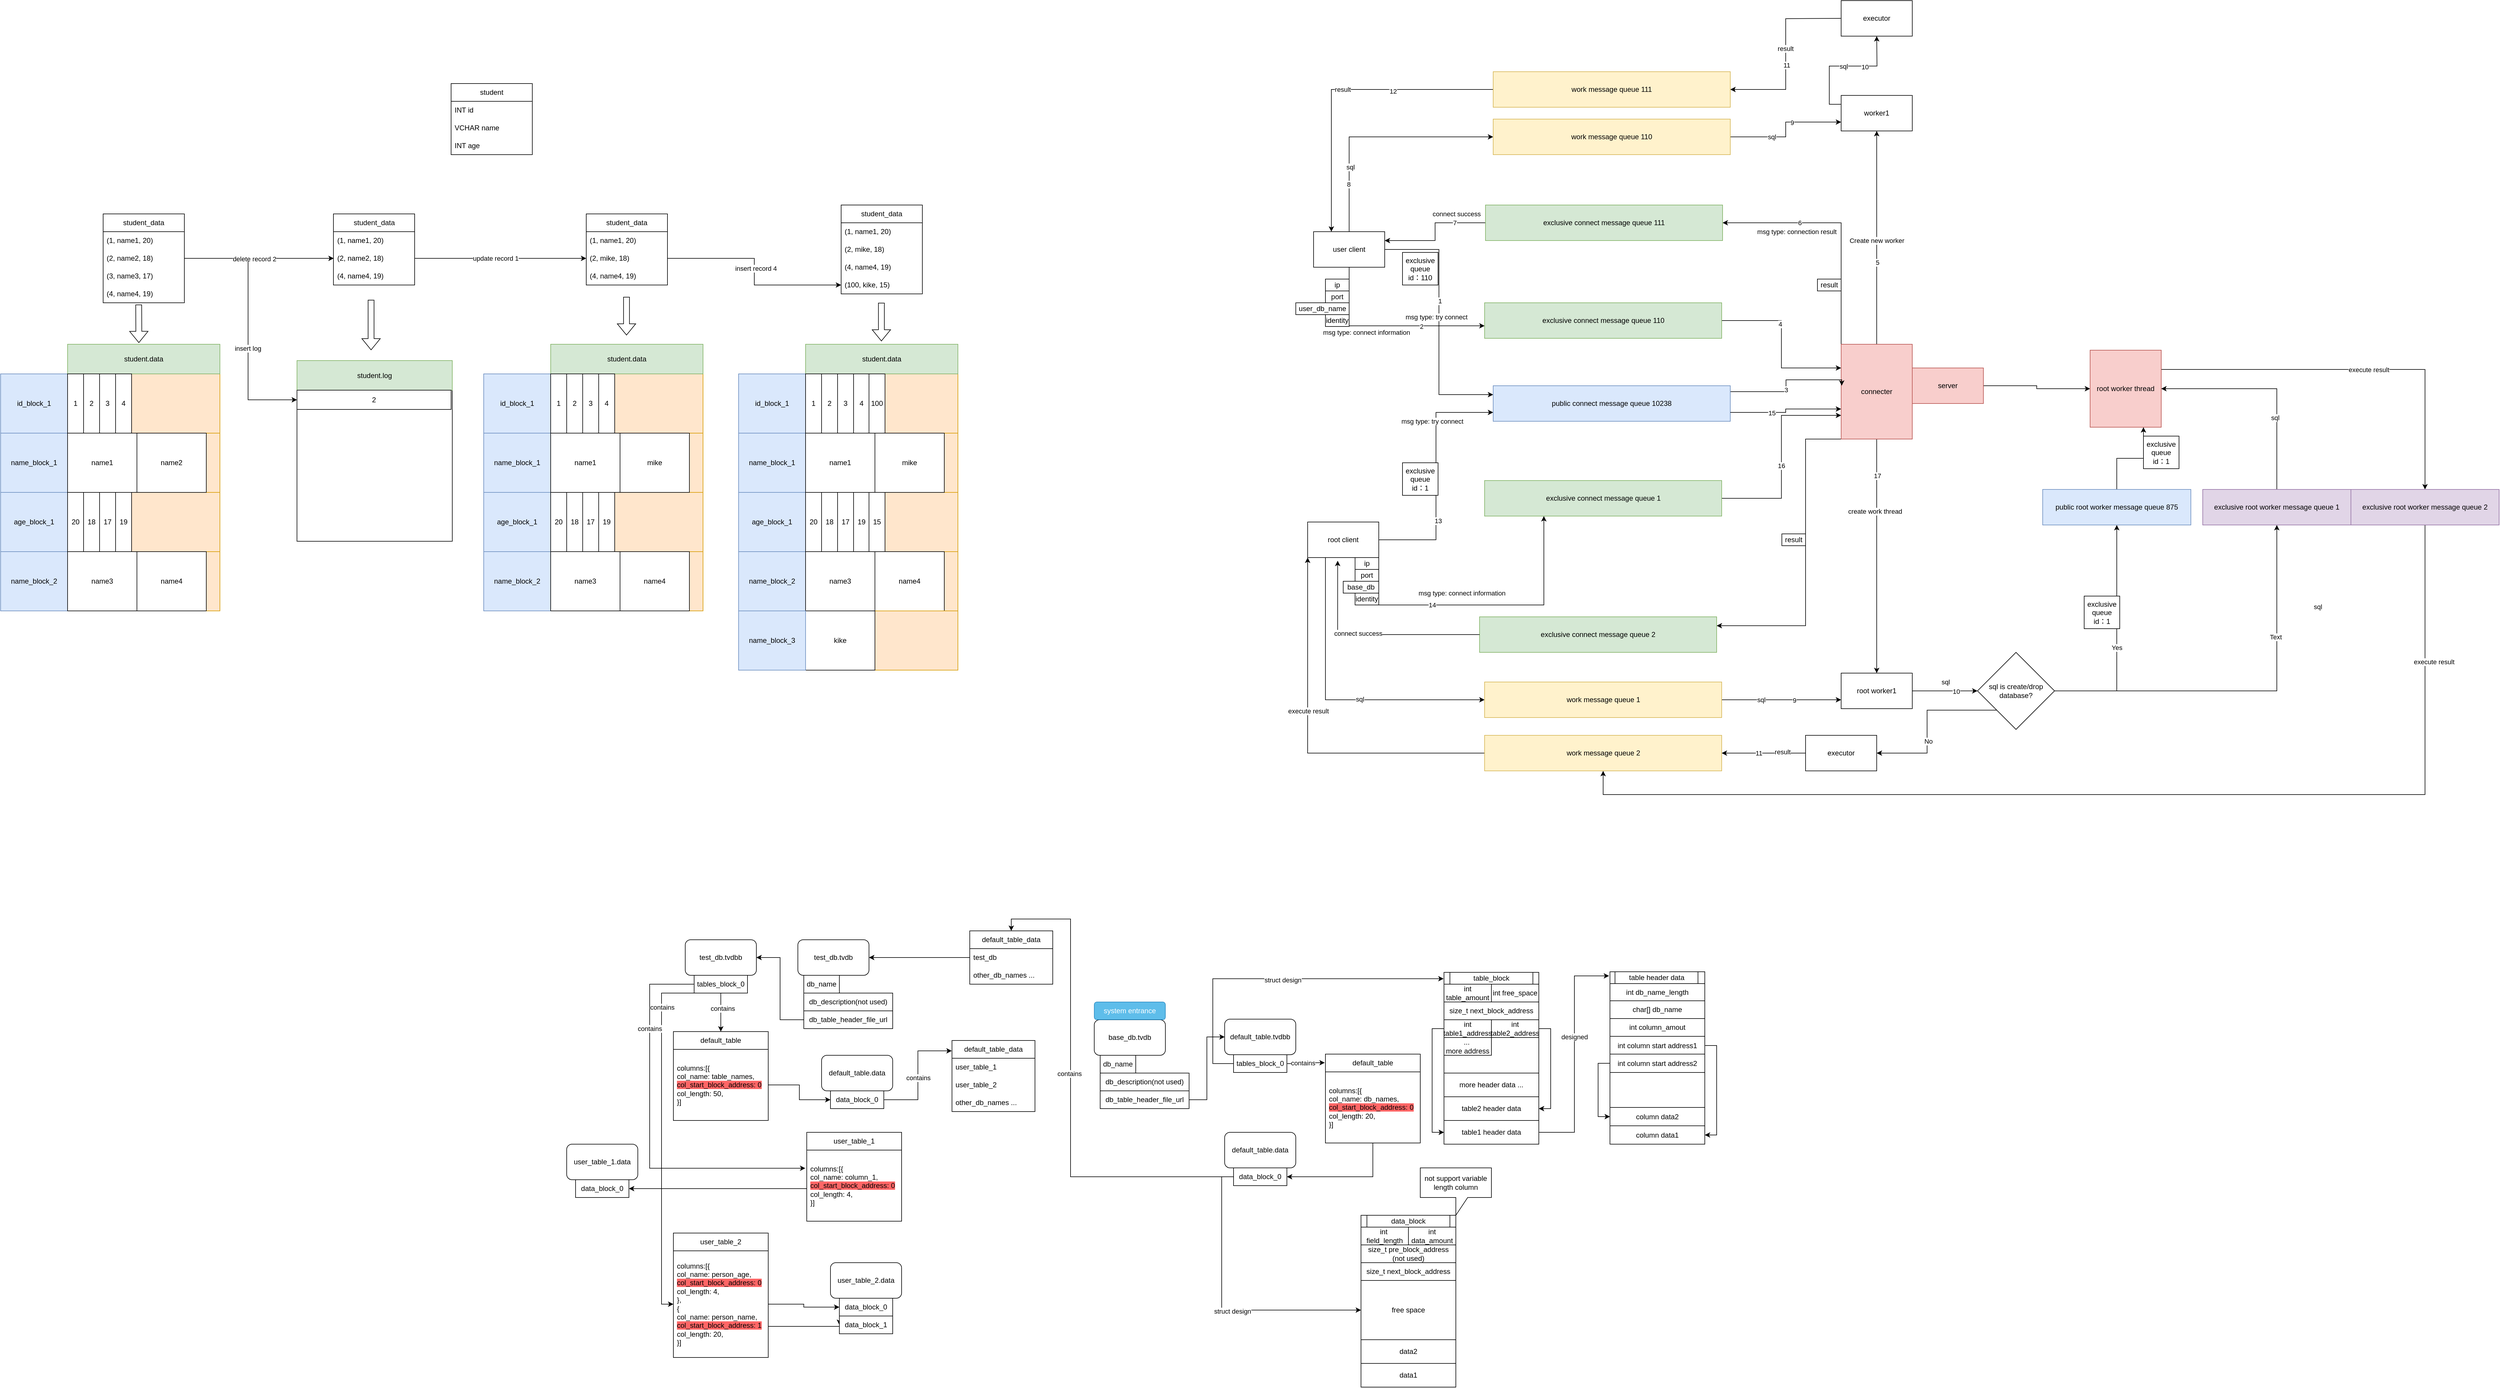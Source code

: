 <mxfile version="24.7.7">
  <diagram id="prtHgNgQTEPvFCAcTncT" name="Page-1">
    <mxGraphModel dx="4379" dy="2278" grid="1" gridSize="10" guides="1" tooltips="1" connect="1" arrows="1" fold="1" page="1" pageScale="1" pageWidth="827" pageHeight="1169" math="0" shadow="0">
      <root>
        <mxCell id="0" />
        <mxCell id="1" parent="0" />
        <mxCell id="374PVwt3UL4ZoYObyv3b-29" value="" style="rounded=0;whiteSpace=wrap;html=1;fillColor=#ffe6cc;strokeColor=#d79b00;" vertex="1" parent="1">
          <mxGeometry x="-1782" y="380" width="257" height="100" as="geometry" />
        </mxCell>
        <mxCell id="pAWtZwxP5FSCRlnZUNa0-45" style="edgeStyle=orthogonalEdgeStyle;rounded=0;orthogonalLoop=1;jettySize=auto;html=1;exitX=1;exitY=0.5;exitDx=0;exitDy=0;entryX=0;entryY=0.25;entryDx=0;entryDy=0;" parent="1" source="pAWtZwxP5FSCRlnZUNa0-26" target="pAWtZwxP5FSCRlnZUNa0-30" edge="1">
          <mxGeometry relative="1" as="geometry" />
        </mxCell>
        <mxCell id="pAWtZwxP5FSCRlnZUNa0-46" value="1" style="edgeLabel;html=1;align=center;verticalAlign=middle;resizable=0;points=[];" parent="pAWtZwxP5FSCRlnZUNa0-45" vertex="1" connectable="0">
          <mxGeometry x="-0.168" y="1" relative="1" as="geometry">
            <mxPoint as="offset" />
          </mxGeometry>
        </mxCell>
        <mxCell id="pAWtZwxP5FSCRlnZUNa0-56" value="msg type: try connect" style="edgeLabel;html=1;align=center;verticalAlign=middle;resizable=0;points=[];" parent="pAWtZwxP5FSCRlnZUNa0-45" vertex="1" connectable="0">
          <mxGeometry x="0.057" y="-1" relative="1" as="geometry">
            <mxPoint x="-4" y="-21" as="offset" />
          </mxGeometry>
        </mxCell>
        <mxCell id="pAWtZwxP5FSCRlnZUNa0-76" style="edgeStyle=orthogonalEdgeStyle;rounded=0;orthogonalLoop=1;jettySize=auto;html=1;exitX=0.5;exitY=0;exitDx=0;exitDy=0;entryX=0;entryY=0.5;entryDx=0;entryDy=0;" parent="1" source="pAWtZwxP5FSCRlnZUNa0-26" target="pAWtZwxP5FSCRlnZUNa0-71" edge="1">
          <mxGeometry relative="1" as="geometry" />
        </mxCell>
        <mxCell id="pAWtZwxP5FSCRlnZUNa0-78" value="sql" style="edgeLabel;html=1;align=center;verticalAlign=middle;resizable=0;points=[];" parent="pAWtZwxP5FSCRlnZUNa0-76" vertex="1" connectable="0">
          <mxGeometry x="-0.46" y="-2" relative="1" as="geometry">
            <mxPoint as="offset" />
          </mxGeometry>
        </mxCell>
        <mxCell id="pAWtZwxP5FSCRlnZUNa0-82" value="8" style="edgeLabel;html=1;align=center;verticalAlign=middle;resizable=0;points=[];" parent="pAWtZwxP5FSCRlnZUNa0-76" vertex="1" connectable="0">
          <mxGeometry x="-0.601" y="1" relative="1" as="geometry">
            <mxPoint as="offset" />
          </mxGeometry>
        </mxCell>
        <mxCell id="pAWtZwxP5FSCRlnZUNa0-26" value="user client" style="rounded=0;whiteSpace=wrap;html=1;" parent="1" vertex="1">
          <mxGeometry x="320" y="-160" width="120" height="60" as="geometry" />
        </mxCell>
        <mxCell id="374PVwt3UL4ZoYObyv3b-177" style="edgeStyle=orthogonalEdgeStyle;rounded=0;orthogonalLoop=1;jettySize=auto;html=1;exitX=1;exitY=0.5;exitDx=0;exitDy=0;entryX=0;entryY=0.5;entryDx=0;entryDy=0;" edge="1" parent="1" source="pAWtZwxP5FSCRlnZUNa0-27" target="374PVwt3UL4ZoYObyv3b-139">
          <mxGeometry relative="1" as="geometry" />
        </mxCell>
        <mxCell id="pAWtZwxP5FSCRlnZUNa0-27" value="server" style="rounded=0;whiteSpace=wrap;html=1;fillColor=#f8cecc;strokeColor=#b85450;" parent="1" vertex="1">
          <mxGeometry x="1330" y="70" width="120" height="60" as="geometry" />
        </mxCell>
        <mxCell id="pAWtZwxP5FSCRlnZUNa0-53" style="edgeStyle=orthogonalEdgeStyle;rounded=0;orthogonalLoop=1;jettySize=auto;html=1;exitX=0;exitY=0;exitDx=0;exitDy=0;entryX=1;entryY=0.5;entryDx=0;entryDy=0;" parent="1" source="pAWtZwxP5FSCRlnZUNa0-28" target="pAWtZwxP5FSCRlnZUNa0-66" edge="1">
          <mxGeometry relative="1" as="geometry" />
        </mxCell>
        <mxCell id="pAWtZwxP5FSCRlnZUNa0-54" value="6" style="edgeLabel;html=1;align=center;verticalAlign=middle;resizable=0;points=[];" parent="pAWtZwxP5FSCRlnZUNa0-53" vertex="1" connectable="0">
          <mxGeometry x="0.359" relative="1" as="geometry">
            <mxPoint as="offset" />
          </mxGeometry>
        </mxCell>
        <mxCell id="pAWtZwxP5FSCRlnZUNa0-59" value="&lt;span style=&quot;color: rgba(0, 0, 0, 0); font-family: monospace; font-size: 0px; text-align: start; background-color: rgb(251, 251, 251);&quot;&gt;%3CmxGraphModel%3E%3Croot%3E%3CmxCell%20id%3D%220%22%2F%3E%3CmxCell%20id%3D%221%22%20parent%3D%220%22%2F%3E%3CmxCell%20id%3D%222%22%20value%3D%22msg%20type%3A%20try%20connect%22%20style%3D%22edgeLabel%3Bhtml%3D1%3Balign%3Dcenter%3BverticalAlign%3Dmiddle%3Bresizable%3D0%3Bpoints%3D%5B%5D%3B%22%20vertex%3D%221%22%20connectable%3D%220%22%20parent%3D%221%22%3E%3CmxGeometry%20x%3D%22190%22%20y%3D%22719.931%22%20as%3D%22geometry%22%2F%3E%3C%2FmxCell%3E%3C%2Froot%3E%3C%2FmxGraphModel%3E&lt;/span&gt;" style="edgeLabel;html=1;align=center;verticalAlign=middle;resizable=0;points=[];" parent="pAWtZwxP5FSCRlnZUNa0-53" vertex="1" connectable="0">
          <mxGeometry x="0.004" relative="1" as="geometry">
            <mxPoint as="offset" />
          </mxGeometry>
        </mxCell>
        <mxCell id="pAWtZwxP5FSCRlnZUNa0-60" value="msg type: connection result" style="edgeLabel;html=1;align=center;verticalAlign=middle;resizable=0;points=[];" parent="pAWtZwxP5FSCRlnZUNa0-53" vertex="1" connectable="0">
          <mxGeometry x="0.013" y="-2" relative="1" as="geometry">
            <mxPoint x="-75" y="17" as="offset" />
          </mxGeometry>
        </mxCell>
        <mxCell id="pAWtZwxP5FSCRlnZUNa0-64" style="edgeStyle=orthogonalEdgeStyle;rounded=0;orthogonalLoop=1;jettySize=auto;html=1;exitX=0.5;exitY=0;exitDx=0;exitDy=0;entryX=0.5;entryY=1;entryDx=0;entryDy=0;" parent="1" source="pAWtZwxP5FSCRlnZUNa0-28" target="pAWtZwxP5FSCRlnZUNa0-29" edge="1">
          <mxGeometry relative="1" as="geometry" />
        </mxCell>
        <mxCell id="pAWtZwxP5FSCRlnZUNa0-65" value="Create new worker" style="edgeLabel;html=1;align=center;verticalAlign=middle;resizable=0;points=[];" parent="pAWtZwxP5FSCRlnZUNa0-64" vertex="1" connectable="0">
          <mxGeometry x="0.061" y="1" relative="1" as="geometry">
            <mxPoint x="1" y="16" as="offset" />
          </mxGeometry>
        </mxCell>
        <mxCell id="pAWtZwxP5FSCRlnZUNa0-69" value="5" style="edgeLabel;html=1;align=center;verticalAlign=middle;resizable=0;points=[];" parent="pAWtZwxP5FSCRlnZUNa0-64" vertex="1" connectable="0">
          <mxGeometry x="-0.233" y="-1" relative="1" as="geometry">
            <mxPoint as="offset" />
          </mxGeometry>
        </mxCell>
        <mxCell id="374PVwt3UL4ZoYObyv3b-157" style="edgeStyle=orthogonalEdgeStyle;rounded=0;orthogonalLoop=1;jettySize=auto;html=1;exitX=0.5;exitY=1;exitDx=0;exitDy=0;entryX=0.5;entryY=0;entryDx=0;entryDy=0;" edge="1" parent="1" source="pAWtZwxP5FSCRlnZUNa0-28" target="374PVwt3UL4ZoYObyv3b-143">
          <mxGeometry relative="1" as="geometry" />
        </mxCell>
        <mxCell id="374PVwt3UL4ZoYObyv3b-158" value="17" style="edgeLabel;html=1;align=center;verticalAlign=middle;resizable=0;points=[];" vertex="1" connectable="0" parent="374PVwt3UL4ZoYObyv3b-157">
          <mxGeometry x="-0.691" y="1" relative="1" as="geometry">
            <mxPoint y="1" as="offset" />
          </mxGeometry>
        </mxCell>
        <mxCell id="374PVwt3UL4ZoYObyv3b-159" value="create work thread" style="edgeLabel;html=1;align=center;verticalAlign=middle;resizable=0;points=[];" vertex="1" connectable="0" parent="374PVwt3UL4ZoYObyv3b-157">
          <mxGeometry x="-0.377" y="-3" relative="1" as="geometry">
            <mxPoint y="-1" as="offset" />
          </mxGeometry>
        </mxCell>
        <mxCell id="374PVwt3UL4ZoYObyv3b-164" style="edgeStyle=orthogonalEdgeStyle;rounded=0;orthogonalLoop=1;jettySize=auto;html=1;exitX=0;exitY=1;exitDx=0;exitDy=0;entryX=1;entryY=0.25;entryDx=0;entryDy=0;" edge="1" parent="1" source="pAWtZwxP5FSCRlnZUNa0-28" target="374PVwt3UL4ZoYObyv3b-162">
          <mxGeometry relative="1" as="geometry">
            <Array as="points">
              <mxPoint x="1150" y="190" />
              <mxPoint x="1150" y="505" />
            </Array>
          </mxGeometry>
        </mxCell>
        <mxCell id="pAWtZwxP5FSCRlnZUNa0-28" value="connecter" style="rounded=0;whiteSpace=wrap;html=1;fillColor=#f8cecc;strokeColor=#b85450;" parent="1" vertex="1">
          <mxGeometry x="1210" y="30" width="120" height="160" as="geometry" />
        </mxCell>
        <mxCell id="pAWtZwxP5FSCRlnZUNa0-72" style="edgeStyle=orthogonalEdgeStyle;rounded=0;orthogonalLoop=1;jettySize=auto;html=1;exitX=0;exitY=0.25;exitDx=0;exitDy=0;entryX=0.5;entryY=1;entryDx=0;entryDy=0;" parent="1" source="pAWtZwxP5FSCRlnZUNa0-29" edge="1">
          <mxGeometry relative="1" as="geometry">
            <mxPoint x="1270" y="-490" as="targetPoint" />
          </mxGeometry>
        </mxCell>
        <mxCell id="pAWtZwxP5FSCRlnZUNa0-79" value="sql" style="edgeLabel;html=1;align=center;verticalAlign=middle;resizable=0;points=[];" parent="pAWtZwxP5FSCRlnZUNa0-72" vertex="1" connectable="0">
          <mxGeometry x="0.006" relative="1" as="geometry">
            <mxPoint as="offset" />
          </mxGeometry>
        </mxCell>
        <mxCell id="pAWtZwxP5FSCRlnZUNa0-84" value="10" style="edgeLabel;html=1;align=center;verticalAlign=middle;resizable=0;points=[];" parent="pAWtZwxP5FSCRlnZUNa0-72" vertex="1" connectable="0">
          <mxGeometry x="0.337" y="-1" relative="1" as="geometry">
            <mxPoint as="offset" />
          </mxGeometry>
        </mxCell>
        <mxCell id="pAWtZwxP5FSCRlnZUNa0-29" value="worker1" style="rounded=0;whiteSpace=wrap;html=1;" parent="1" vertex="1">
          <mxGeometry x="1210" y="-390" width="120" height="60" as="geometry" />
        </mxCell>
        <mxCell id="pAWtZwxP5FSCRlnZUNa0-47" style="edgeStyle=orthogonalEdgeStyle;rounded=0;orthogonalLoop=1;jettySize=auto;html=1;exitX=1;exitY=0.5;exitDx=0;exitDy=0;entryX=0.008;entryY=0.437;entryDx=0;entryDy=0;entryPerimeter=0;" parent="1" source="pAWtZwxP5FSCRlnZUNa0-30" target="pAWtZwxP5FSCRlnZUNa0-28" edge="1">
          <mxGeometry relative="1" as="geometry">
            <mxPoint x="1100" y="100" as="targetPoint" />
            <Array as="points">
              <mxPoint x="1023" y="110" />
              <mxPoint x="1117" y="110" />
              <mxPoint x="1117" y="90" />
            </Array>
          </mxGeometry>
        </mxCell>
        <mxCell id="pAWtZwxP5FSCRlnZUNa0-48" value="3" style="edgeLabel;html=1;align=center;verticalAlign=middle;resizable=0;points=[];" parent="pAWtZwxP5FSCRlnZUNa0-47" vertex="1" connectable="0">
          <mxGeometry x="-0.014" relative="1" as="geometry">
            <mxPoint as="offset" />
          </mxGeometry>
        </mxCell>
        <mxCell id="pAWtZwxP5FSCRlnZUNa0-30" value="public connect message queue 10238" style="rounded=0;whiteSpace=wrap;html=1;fillColor=#dae8fc;strokeColor=#6c8ebf;" parent="1" vertex="1">
          <mxGeometry x="623" y="100" width="400" height="60" as="geometry" />
        </mxCell>
        <mxCell id="pAWtZwxP5FSCRlnZUNa0-32" value="ip" style="rounded=0;whiteSpace=wrap;html=1;" parent="1" vertex="1">
          <mxGeometry x="340" y="-80" width="40" height="20" as="geometry" />
        </mxCell>
        <mxCell id="pAWtZwxP5FSCRlnZUNa0-33" value="user_db_name" style="rounded=0;whiteSpace=wrap;html=1;" parent="1" vertex="1">
          <mxGeometry x="290" y="-40" width="90" height="20" as="geometry" />
        </mxCell>
        <mxCell id="pAWtZwxP5FSCRlnZUNa0-34" value="port" style="rounded=0;whiteSpace=wrap;html=1;" parent="1" vertex="1">
          <mxGeometry x="340" y="-60" width="40" height="20" as="geometry" />
        </mxCell>
        <mxCell id="pAWtZwxP5FSCRlnZUNa0-35" value="identity" style="rounded=0;whiteSpace=wrap;html=1;" parent="1" vertex="1">
          <mxGeometry x="340" y="-20" width="40" height="20" as="geometry" />
        </mxCell>
        <mxCell id="pAWtZwxP5FSCRlnZUNa0-51" style="edgeStyle=orthogonalEdgeStyle;rounded=0;orthogonalLoop=1;jettySize=auto;html=1;exitX=1;exitY=0.5;exitDx=0;exitDy=0;entryX=0;entryY=0.25;entryDx=0;entryDy=0;" parent="1" source="pAWtZwxP5FSCRlnZUNa0-36" target="pAWtZwxP5FSCRlnZUNa0-28" edge="1">
          <mxGeometry relative="1" as="geometry" />
        </mxCell>
        <mxCell id="pAWtZwxP5FSCRlnZUNa0-52" value="4" style="edgeLabel;html=1;align=center;verticalAlign=middle;resizable=0;points=[];" parent="pAWtZwxP5FSCRlnZUNa0-51" vertex="1" connectable="0">
          <mxGeometry x="-0.248" y="-3" relative="1" as="geometry">
            <mxPoint as="offset" />
          </mxGeometry>
        </mxCell>
        <mxCell id="pAWtZwxP5FSCRlnZUNa0-36" value="exclusive connect message queue 110" style="rounded=0;whiteSpace=wrap;html=1;fillColor=#d5e8d4;strokeColor=#82b366;" parent="1" vertex="1">
          <mxGeometry x="608.5" y="-40" width="400" height="60" as="geometry" />
        </mxCell>
        <mxCell id="pAWtZwxP5FSCRlnZUNa0-37" value="exclusive queue id：110" style="rounded=0;whiteSpace=wrap;html=1;" parent="1" vertex="1">
          <mxGeometry x="470" y="-125" width="60" height="55" as="geometry" />
        </mxCell>
        <mxCell id="374PVwt3UL4ZoYObyv3b-153" style="edgeStyle=orthogonalEdgeStyle;rounded=0;orthogonalLoop=1;jettySize=auto;html=1;exitX=1;exitY=0.5;exitDx=0;exitDy=0;entryX=0;entryY=0.75;entryDx=0;entryDy=0;" edge="1" parent="1" source="pAWtZwxP5FSCRlnZUNa0-44" target="pAWtZwxP5FSCRlnZUNa0-28">
          <mxGeometry relative="1" as="geometry" />
        </mxCell>
        <mxCell id="374PVwt3UL4ZoYObyv3b-156" value="16" style="edgeLabel;html=1;align=center;verticalAlign=middle;resizable=0;points=[];" vertex="1" connectable="0" parent="374PVwt3UL4ZoYObyv3b-153">
          <mxGeometry x="-0.078" y="1" relative="1" as="geometry">
            <mxPoint y="1" as="offset" />
          </mxGeometry>
        </mxCell>
        <mxCell id="pAWtZwxP5FSCRlnZUNa0-44" value="exclusive connect message queue 1" style="rounded=0;whiteSpace=wrap;html=1;fillColor=#d5e8d4;strokeColor=#82b366;" parent="1" vertex="1">
          <mxGeometry x="608.5" y="260" width="400" height="60" as="geometry" />
        </mxCell>
        <mxCell id="pAWtZwxP5FSCRlnZUNa0-49" style="edgeStyle=orthogonalEdgeStyle;rounded=0;orthogonalLoop=1;jettySize=auto;html=1;exitX=0.5;exitY=1;exitDx=0;exitDy=0;entryX=0;entryY=0.648;entryDx=0;entryDy=0;entryPerimeter=0;" parent="1" source="pAWtZwxP5FSCRlnZUNa0-26" target="pAWtZwxP5FSCRlnZUNa0-36" edge="1">
          <mxGeometry relative="1" as="geometry" />
        </mxCell>
        <mxCell id="pAWtZwxP5FSCRlnZUNa0-50" value="2" style="edgeLabel;html=1;align=center;verticalAlign=middle;resizable=0;points=[];" parent="pAWtZwxP5FSCRlnZUNa0-49" vertex="1" connectable="0">
          <mxGeometry x="0.348" y="-1" relative="1" as="geometry">
            <mxPoint as="offset" />
          </mxGeometry>
        </mxCell>
        <mxCell id="pAWtZwxP5FSCRlnZUNa0-57" value="msg type: connect information" style="edgeLabel;html=1;align=center;verticalAlign=middle;resizable=0;points=[];" parent="pAWtZwxP5FSCRlnZUNa0-49" vertex="1" connectable="0">
          <mxGeometry x="0.078" y="-1" relative="1" as="geometry">
            <mxPoint x="-49" y="10" as="offset" />
          </mxGeometry>
        </mxCell>
        <mxCell id="pAWtZwxP5FSCRlnZUNa0-55" value="result" style="rounded=0;whiteSpace=wrap;html=1;" parent="1" vertex="1">
          <mxGeometry x="1170" y="-80" width="40" height="20" as="geometry" />
        </mxCell>
        <mxCell id="pAWtZwxP5FSCRlnZUNa0-67" style="edgeStyle=orthogonalEdgeStyle;rounded=0;orthogonalLoop=1;jettySize=auto;html=1;exitX=0;exitY=0.5;exitDx=0;exitDy=0;entryX=1;entryY=0.25;entryDx=0;entryDy=0;" parent="1" source="pAWtZwxP5FSCRlnZUNa0-66" target="pAWtZwxP5FSCRlnZUNa0-26" edge="1">
          <mxGeometry relative="1" as="geometry" />
        </mxCell>
        <mxCell id="pAWtZwxP5FSCRlnZUNa0-75" value="7" style="edgeLabel;html=1;align=center;verticalAlign=middle;resizable=0;points=[];" parent="pAWtZwxP5FSCRlnZUNa0-67" vertex="1" connectable="0">
          <mxGeometry x="-0.475" relative="1" as="geometry">
            <mxPoint as="offset" />
          </mxGeometry>
        </mxCell>
        <mxCell id="pAWtZwxP5FSCRlnZUNa0-77" value="connect success" style="edgeLabel;html=1;align=center;verticalAlign=middle;resizable=0;points=[];" parent="pAWtZwxP5FSCRlnZUNa0-67" vertex="1" connectable="0">
          <mxGeometry x="0.452" relative="1" as="geometry">
            <mxPoint x="66" y="-45" as="offset" />
          </mxGeometry>
        </mxCell>
        <mxCell id="pAWtZwxP5FSCRlnZUNa0-66" value="exclusive connect message queue 111" style="rounded=0;whiteSpace=wrap;html=1;fillColor=#d5e8d4;strokeColor=#82b366;" parent="1" vertex="1">
          <mxGeometry x="610" y="-205" width="400" height="60" as="geometry" />
        </mxCell>
        <mxCell id="pAWtZwxP5FSCRlnZUNa0-80" style="edgeStyle=orthogonalEdgeStyle;rounded=0;orthogonalLoop=1;jettySize=auto;html=1;exitX=0;exitY=0.5;exitDx=0;exitDy=0;entryX=0.25;entryY=0;entryDx=0;entryDy=0;" parent="1" source="pAWtZwxP5FSCRlnZUNa0-70" target="pAWtZwxP5FSCRlnZUNa0-26" edge="1">
          <mxGeometry relative="1" as="geometry" />
        </mxCell>
        <mxCell id="pAWtZwxP5FSCRlnZUNa0-81" value="result" style="edgeLabel;html=1;align=center;verticalAlign=middle;resizable=0;points=[];" parent="pAWtZwxP5FSCRlnZUNa0-80" vertex="1" connectable="0">
          <mxGeometry x="-0.008" relative="1" as="geometry">
            <mxPoint as="offset" />
          </mxGeometry>
        </mxCell>
        <mxCell id="pAWtZwxP5FSCRlnZUNa0-85" value="12" style="edgeLabel;html=1;align=center;verticalAlign=middle;resizable=0;points=[];" parent="pAWtZwxP5FSCRlnZUNa0-80" vertex="1" connectable="0">
          <mxGeometry x="-0.341" y="3" relative="1" as="geometry">
            <mxPoint as="offset" />
          </mxGeometry>
        </mxCell>
        <mxCell id="pAWtZwxP5FSCRlnZUNa0-70" value="work message queue 111" style="rounded=0;whiteSpace=wrap;html=1;fillColor=#fff2cc;strokeColor=#d6b656;" parent="1" vertex="1">
          <mxGeometry x="623" y="-430" width="400" height="60" as="geometry" />
        </mxCell>
        <mxCell id="pAWtZwxP5FSCRlnZUNa0-73" style="edgeStyle=orthogonalEdgeStyle;rounded=0;orthogonalLoop=1;jettySize=auto;html=1;exitX=1;exitY=0.5;exitDx=0;exitDy=0;entryX=0;entryY=0.75;entryDx=0;entryDy=0;" parent="1" source="pAWtZwxP5FSCRlnZUNa0-71" target="pAWtZwxP5FSCRlnZUNa0-29" edge="1">
          <mxGeometry relative="1" as="geometry" />
        </mxCell>
        <mxCell id="pAWtZwxP5FSCRlnZUNa0-74" value="sql" style="edgeLabel;html=1;align=center;verticalAlign=middle;resizable=0;points=[];" parent="pAWtZwxP5FSCRlnZUNa0-73" vertex="1" connectable="0">
          <mxGeometry x="-0.342" relative="1" as="geometry">
            <mxPoint as="offset" />
          </mxGeometry>
        </mxCell>
        <mxCell id="pAWtZwxP5FSCRlnZUNa0-83" value="9" style="edgeLabel;html=1;align=center;verticalAlign=middle;resizable=0;points=[];" parent="pAWtZwxP5FSCRlnZUNa0-73" vertex="1" connectable="0">
          <mxGeometry x="0.218" y="-1" relative="1" as="geometry">
            <mxPoint as="offset" />
          </mxGeometry>
        </mxCell>
        <mxCell id="pAWtZwxP5FSCRlnZUNa0-71" value="work message queue 110" style="rounded=0;whiteSpace=wrap;html=1;fillColor=#fff2cc;strokeColor=#d6b656;" parent="1" vertex="1">
          <mxGeometry x="623" y="-350" width="400" height="60" as="geometry" />
        </mxCell>
        <mxCell id="pAWtZwxP5FSCRlnZUNa0-87" value="db_name" style="rounded=0;whiteSpace=wrap;html=1;" parent="1" vertex="1">
          <mxGeometry x="-40" y="1230" width="60" height="30" as="geometry" />
        </mxCell>
        <mxCell id="pAWtZwxP5FSCRlnZUNa0-88" value="db_description(not used)" style="rounded=0;whiteSpace=wrap;html=1;" parent="1" vertex="1">
          <mxGeometry x="-40" y="1260" width="150" height="30" as="geometry" />
        </mxCell>
        <mxCell id="pAWtZwxP5FSCRlnZUNa0-133" style="edgeStyle=orthogonalEdgeStyle;rounded=0;orthogonalLoop=1;jettySize=auto;html=1;exitX=1;exitY=0.5;exitDx=0;exitDy=0;entryX=0;entryY=0.5;entryDx=0;entryDy=0;" parent="1" source="pAWtZwxP5FSCRlnZUNa0-89" target="pAWtZwxP5FSCRlnZUNa0-91" edge="1">
          <mxGeometry relative="1" as="geometry" />
        </mxCell>
        <mxCell id="pAWtZwxP5FSCRlnZUNa0-89" value="db_table_header_file_url" style="rounded=0;whiteSpace=wrap;html=1;" parent="1" vertex="1">
          <mxGeometry x="-40" y="1290" width="150" height="30" as="geometry" />
        </mxCell>
        <mxCell id="pAWtZwxP5FSCRlnZUNa0-90" value="base_db.tvdb" style="rounded=1;whiteSpace=wrap;html=1;" parent="1" vertex="1">
          <mxGeometry x="-50" y="1170" width="120" height="60" as="geometry" />
        </mxCell>
        <mxCell id="pAWtZwxP5FSCRlnZUNa0-91" value="default_table.tvdbb" style="rounded=1;whiteSpace=wrap;html=1;" parent="1" vertex="1">
          <mxGeometry x="170" y="1169" width="120" height="60" as="geometry" />
        </mxCell>
        <mxCell id="pAWtZwxP5FSCRlnZUNa0-134" style="edgeStyle=orthogonalEdgeStyle;rounded=0;orthogonalLoop=1;jettySize=auto;html=1;exitX=1;exitY=0.5;exitDx=0;exitDy=0;entryX=-0.007;entryY=0.097;entryDx=0;entryDy=0;entryPerimeter=0;" parent="1" source="pAWtZwxP5FSCRlnZUNa0-92" target="pAWtZwxP5FSCRlnZUNa0-93" edge="1">
          <mxGeometry relative="1" as="geometry" />
        </mxCell>
        <mxCell id="pAWtZwxP5FSCRlnZUNa0-135" value="contains" style="edgeLabel;html=1;align=center;verticalAlign=middle;resizable=0;points=[];" parent="pAWtZwxP5FSCRlnZUNa0-134" vertex="1" connectable="0">
          <mxGeometry x="-0.191" y="1" relative="1" as="geometry">
            <mxPoint as="offset" />
          </mxGeometry>
        </mxCell>
        <mxCell id="pAWtZwxP5FSCRlnZUNa0-92" value="tables_block_0" style="rounded=0;whiteSpace=wrap;html=1;" parent="1" vertex="1">
          <mxGeometry x="185" y="1229" width="90" height="30" as="geometry" />
        </mxCell>
        <mxCell id="pAWtZwxP5FSCRlnZUNa0-139" style="edgeStyle=orthogonalEdgeStyle;rounded=0;orthogonalLoop=1;jettySize=auto;html=1;exitX=0.5;exitY=1;exitDx=0;exitDy=0;entryX=1;entryY=0.5;entryDx=0;entryDy=0;" parent="1" source="pAWtZwxP5FSCRlnZUNa0-93" target="pAWtZwxP5FSCRlnZUNa0-98" edge="1">
          <mxGeometry relative="1" as="geometry" />
        </mxCell>
        <mxCell id="pAWtZwxP5FSCRlnZUNa0-93" value="default_table" style="swimlane;fontStyle=0;childLayout=stackLayout;horizontal=1;startSize=30;horizontalStack=0;resizeParent=1;resizeParentMax=0;resizeLast=0;collapsible=1;marginBottom=0;whiteSpace=wrap;html=1;" parent="1" vertex="1">
          <mxGeometry x="340" y="1228" width="160" height="150" as="geometry" />
        </mxCell>
        <mxCell id="pAWtZwxP5FSCRlnZUNa0-94" value="&lt;div style=&quot;text-align: left;&quot;&gt;&lt;span style=&quot;text-align: center; background-color: initial;&quot;&gt;columns:&lt;/span&gt;&lt;span style=&quot;background-color: initial; text-align: center;&quot;&gt;[&lt;/span&gt;&lt;span style=&quot;background-color: initial; text-align: center;&quot;&gt;{&lt;/span&gt;&lt;/div&gt;&lt;div style=&quot;text-align: left;&quot;&gt;&lt;span style=&quot;background-color: initial; text-align: center;&quot;&gt;col_name:&lt;/span&gt;&lt;span style=&quot;text-align: center; background-color: initial;&quot;&gt;&amp;nbsp;db_names, &lt;/span&gt;&lt;span style=&quot;text-align: center; background-color: rgb(255, 102, 102);&quot;&gt;col_start_block_address: 0&lt;/span&gt;&lt;/div&gt;&lt;div style=&quot;text-align: left;&quot;&gt;&lt;span style=&quot;background-color: initial; text-align: center;&quot;&gt;col_length:&lt;/span&gt;&lt;span style=&quot;background-color: initial; text-align: center;&quot;&gt;&amp;nbsp;20,&lt;/span&gt;&lt;span style=&quot;background-color: initial; text-align: center;&quot;&gt;&lt;br&gt;&lt;/span&gt;&lt;/div&gt;&lt;div style=&quot;text-align: left;&quot;&gt;&lt;span style=&quot;background-color: initial; text-align: center;&quot;&gt;}&lt;/span&gt;&lt;span style=&quot;background-color: initial; text-align: center;&quot;&gt;]&lt;/span&gt;&lt;/div&gt;" style="text;strokeColor=none;fillColor=none;align=left;verticalAlign=middle;spacingLeft=4;spacingRight=4;overflow=hidden;points=[[0,0.5],[1,0.5]];portConstraint=eastwest;rotatable=0;whiteSpace=wrap;html=1;" parent="pAWtZwxP5FSCRlnZUNa0-93" vertex="1">
          <mxGeometry y="30" width="160" height="120" as="geometry" />
        </mxCell>
        <mxCell id="pAWtZwxP5FSCRlnZUNa0-97" value="default_table.data" style="rounded=1;whiteSpace=wrap;html=1;" parent="1" vertex="1">
          <mxGeometry x="170" y="1360" width="120" height="60" as="geometry" />
        </mxCell>
        <mxCell id="pAWtZwxP5FSCRlnZUNa0-170" style="edgeStyle=orthogonalEdgeStyle;rounded=0;orthogonalLoop=1;jettySize=auto;html=1;exitX=0;exitY=0.5;exitDx=0;exitDy=0;entryX=0;entryY=0.5;entryDx=0;entryDy=0;" parent="1" source="pAWtZwxP5FSCRlnZUNa0-98" target="pAWtZwxP5FSCRlnZUNa0-168" edge="1">
          <mxGeometry relative="1" as="geometry" />
        </mxCell>
        <mxCell id="pAWtZwxP5FSCRlnZUNa0-171" value="struct design" style="edgeLabel;html=1;align=center;verticalAlign=middle;resizable=0;points=[];" parent="pAWtZwxP5FSCRlnZUNa0-170" vertex="1" connectable="0">
          <mxGeometry x="0.093" y="-2" relative="1" as="geometry">
            <mxPoint as="offset" />
          </mxGeometry>
        </mxCell>
        <mxCell id="pAWtZwxP5FSCRlnZUNa0-182" style="edgeStyle=orthogonalEdgeStyle;rounded=0;orthogonalLoop=1;jettySize=auto;html=1;exitX=0;exitY=0.5;exitDx=0;exitDy=0;entryX=0.5;entryY=0;entryDx=0;entryDy=0;" parent="1" source="pAWtZwxP5FSCRlnZUNa0-98" target="pAWtZwxP5FSCRlnZUNa0-177" edge="1">
          <mxGeometry relative="1" as="geometry">
            <Array as="points">
              <mxPoint x="-90" y="1435" />
              <mxPoint x="-90" y="1000" />
              <mxPoint x="-190" y="1000" />
            </Array>
          </mxGeometry>
        </mxCell>
        <mxCell id="pAWtZwxP5FSCRlnZUNa0-183" value="contains" style="edgeLabel;html=1;align=center;verticalAlign=middle;resizable=0;points=[];" parent="pAWtZwxP5FSCRlnZUNa0-182" vertex="1" connectable="0">
          <mxGeometry x="0.083" y="2" relative="1" as="geometry">
            <mxPoint as="offset" />
          </mxGeometry>
        </mxCell>
        <mxCell id="pAWtZwxP5FSCRlnZUNa0-98" value="data_block_0" style="rounded=0;whiteSpace=wrap;html=1;" parent="1" vertex="1">
          <mxGeometry x="185" y="1420" width="90" height="30" as="geometry" />
        </mxCell>
        <mxCell id="pAWtZwxP5FSCRlnZUNa0-102" value="" style="rounded=0;whiteSpace=wrap;html=1;" parent="1" vertex="1">
          <mxGeometry x="540" y="1090" width="160" height="250" as="geometry" />
        </mxCell>
        <mxCell id="pAWtZwxP5FSCRlnZUNa0-103" value="table_block" style="rounded=0;whiteSpace=wrap;html=1;" parent="1" vertex="1">
          <mxGeometry x="550" y="1090" width="140" height="20" as="geometry" />
        </mxCell>
        <mxCell id="pAWtZwxP5FSCRlnZUNa0-104" value="" style="rounded=0;whiteSpace=wrap;html=1;" parent="1" vertex="1">
          <mxGeometry x="540" y="1110" width="160" height="230" as="geometry" />
        </mxCell>
        <mxCell id="pAWtZwxP5FSCRlnZUNa0-105" value="int table_amount" style="rounded=0;whiteSpace=wrap;html=1;" parent="1" vertex="1">
          <mxGeometry x="540" y="1110" width="80" height="30" as="geometry" />
        </mxCell>
        <mxCell id="pAWtZwxP5FSCRlnZUNa0-106" value="int free_space" style="rounded=0;whiteSpace=wrap;html=1;" parent="1" vertex="1">
          <mxGeometry x="620" y="1110" width="80" height="30" as="geometry" />
        </mxCell>
        <mxCell id="pAWtZwxP5FSCRlnZUNa0-107" value="size_t next_block_address" style="rounded=0;whiteSpace=wrap;html=1;" parent="1" vertex="1">
          <mxGeometry x="540" y="1140" width="160" height="30" as="geometry" />
        </mxCell>
        <mxCell id="pAWtZwxP5FSCRlnZUNa0-114" style="edgeStyle=orthogonalEdgeStyle;rounded=0;orthogonalLoop=1;jettySize=auto;html=1;exitX=0;exitY=0.5;exitDx=0;exitDy=0;entryX=0;entryY=0.5;entryDx=0;entryDy=0;" parent="1" source="pAWtZwxP5FSCRlnZUNa0-108" target="pAWtZwxP5FSCRlnZUNa0-111" edge="1">
          <mxGeometry relative="1" as="geometry" />
        </mxCell>
        <mxCell id="pAWtZwxP5FSCRlnZUNa0-108" value="int table1_address" style="rounded=0;whiteSpace=wrap;html=1;" parent="1" vertex="1">
          <mxGeometry x="540" y="1170" width="80" height="30" as="geometry" />
        </mxCell>
        <mxCell id="pAWtZwxP5FSCRlnZUNa0-115" style="edgeStyle=orthogonalEdgeStyle;rounded=0;orthogonalLoop=1;jettySize=auto;html=1;exitX=1;exitY=0.5;exitDx=0;exitDy=0;entryX=1;entryY=0.5;entryDx=0;entryDy=0;" parent="1" source="pAWtZwxP5FSCRlnZUNa0-109" target="pAWtZwxP5FSCRlnZUNa0-112" edge="1">
          <mxGeometry relative="1" as="geometry" />
        </mxCell>
        <mxCell id="pAWtZwxP5FSCRlnZUNa0-109" value="int table2_address" style="rounded=0;whiteSpace=wrap;html=1;" parent="1" vertex="1">
          <mxGeometry x="620" y="1170" width="80" height="30" as="geometry" />
        </mxCell>
        <mxCell id="pAWtZwxP5FSCRlnZUNa0-110" value="...&amp;nbsp;&lt;div&gt;more address&lt;/div&gt;" style="rounded=0;whiteSpace=wrap;html=1;" parent="1" vertex="1">
          <mxGeometry x="540" y="1200" width="80" height="30" as="geometry" />
        </mxCell>
        <mxCell id="pAWtZwxP5FSCRlnZUNa0-111" value="table1 header data" style="rounded=0;whiteSpace=wrap;html=1;" parent="1" vertex="1">
          <mxGeometry x="540" y="1340" width="160" height="40" as="geometry" />
        </mxCell>
        <mxCell id="pAWtZwxP5FSCRlnZUNa0-112" value="table2 header data" style="rounded=0;whiteSpace=wrap;html=1;" parent="1" vertex="1">
          <mxGeometry x="540" y="1300" width="160" height="40" as="geometry" />
        </mxCell>
        <mxCell id="pAWtZwxP5FSCRlnZUNa0-116" value="more header data ..." style="rounded=0;whiteSpace=wrap;html=1;" parent="1" vertex="1">
          <mxGeometry x="540" y="1260" width="160" height="40" as="geometry" />
        </mxCell>
        <mxCell id="pAWtZwxP5FSCRlnZUNa0-117" value="" style="rounded=0;whiteSpace=wrap;html=1;" parent="1" vertex="1">
          <mxGeometry x="820" y="1089" width="160" height="290" as="geometry" />
        </mxCell>
        <mxCell id="pAWtZwxP5FSCRlnZUNa0-118" value="table header data" style="rounded=0;whiteSpace=wrap;html=1;" parent="1" vertex="1">
          <mxGeometry x="828.5" y="1089" width="140" height="20" as="geometry" />
        </mxCell>
        <mxCell id="pAWtZwxP5FSCRlnZUNa0-119" value="int db_name_length" style="rounded=0;whiteSpace=wrap;html=1;" parent="1" vertex="1">
          <mxGeometry x="820" y="1109" width="160" height="30" as="geometry" />
        </mxCell>
        <mxCell id="pAWtZwxP5FSCRlnZUNa0-120" value="char[] db_name" style="rounded=0;whiteSpace=wrap;html=1;" parent="1" vertex="1">
          <mxGeometry x="820" y="1138" width="160" height="30" as="geometry" />
        </mxCell>
        <mxCell id="pAWtZwxP5FSCRlnZUNa0-121" value="int column_amout" style="rounded=0;whiteSpace=wrap;html=1;" parent="1" vertex="1">
          <mxGeometry x="820" y="1168" width="160" height="30" as="geometry" />
        </mxCell>
        <mxCell id="pAWtZwxP5FSCRlnZUNa0-127" style="edgeStyle=orthogonalEdgeStyle;rounded=0;orthogonalLoop=1;jettySize=auto;html=1;exitX=1;exitY=0.5;exitDx=0;exitDy=0;entryX=1;entryY=0.5;entryDx=0;entryDy=0;" parent="1" source="pAWtZwxP5FSCRlnZUNa0-122" target="pAWtZwxP5FSCRlnZUNa0-124" edge="1">
          <mxGeometry relative="1" as="geometry" />
        </mxCell>
        <mxCell id="pAWtZwxP5FSCRlnZUNa0-122" value="int column start address1" style="rounded=0;whiteSpace=wrap;html=1;" parent="1" vertex="1">
          <mxGeometry x="820" y="1198" width="160" height="31" as="geometry" />
        </mxCell>
        <mxCell id="pAWtZwxP5FSCRlnZUNa0-129" style="edgeStyle=orthogonalEdgeStyle;rounded=0;orthogonalLoop=1;jettySize=auto;html=1;exitX=0;exitY=0.5;exitDx=0;exitDy=0;entryX=0;entryY=0.5;entryDx=0;entryDy=0;" parent="1" source="pAWtZwxP5FSCRlnZUNa0-123" target="pAWtZwxP5FSCRlnZUNa0-125" edge="1">
          <mxGeometry relative="1" as="geometry" />
        </mxCell>
        <mxCell id="pAWtZwxP5FSCRlnZUNa0-123" value="int column start address2" style="rounded=0;whiteSpace=wrap;html=1;" parent="1" vertex="1">
          <mxGeometry x="820" y="1228" width="160" height="31" as="geometry" />
        </mxCell>
        <mxCell id="pAWtZwxP5FSCRlnZUNa0-124" value="column data1" style="rounded=0;whiteSpace=wrap;html=1;" parent="1" vertex="1">
          <mxGeometry x="820" y="1349" width="160" height="31" as="geometry" />
        </mxCell>
        <mxCell id="pAWtZwxP5FSCRlnZUNa0-125" value="column data2" style="rounded=0;whiteSpace=wrap;html=1;" parent="1" vertex="1">
          <mxGeometry x="820" y="1318" width="160" height="31" as="geometry" />
        </mxCell>
        <mxCell id="pAWtZwxP5FSCRlnZUNa0-130" style="edgeStyle=orthogonalEdgeStyle;rounded=0;orthogonalLoop=1;jettySize=auto;html=1;exitX=1;exitY=0.5;exitDx=0;exitDy=0;entryX=-0.009;entryY=0.024;entryDx=0;entryDy=0;entryPerimeter=0;" parent="1" source="pAWtZwxP5FSCRlnZUNa0-111" target="pAWtZwxP5FSCRlnZUNa0-117" edge="1">
          <mxGeometry relative="1" as="geometry" />
        </mxCell>
        <mxCell id="pAWtZwxP5FSCRlnZUNa0-131" value="designed" style="edgeLabel;html=1;align=center;verticalAlign=middle;resizable=0;points=[];" parent="pAWtZwxP5FSCRlnZUNa0-130" vertex="1" connectable="0">
          <mxGeometry x="0.155" relative="1" as="geometry">
            <mxPoint as="offset" />
          </mxGeometry>
        </mxCell>
        <mxCell id="pAWtZwxP5FSCRlnZUNa0-132" style="edgeStyle=orthogonalEdgeStyle;rounded=0;orthogonalLoop=1;jettySize=auto;html=1;exitX=0;exitY=0.5;exitDx=0;exitDy=0;entryX=-0.004;entryY=0.043;entryDx=0;entryDy=0;entryPerimeter=0;" parent="1" source="pAWtZwxP5FSCRlnZUNa0-92" target="pAWtZwxP5FSCRlnZUNa0-102" edge="1">
          <mxGeometry relative="1" as="geometry">
            <Array as="points">
              <mxPoint x="150" y="1244" />
              <mxPoint x="150" y="1101" />
            </Array>
          </mxGeometry>
        </mxCell>
        <mxCell id="pAWtZwxP5FSCRlnZUNa0-137" value="struct design" style="edgeLabel;html=1;align=center;verticalAlign=middle;resizable=0;points=[];" parent="pAWtZwxP5FSCRlnZUNa0-132" vertex="1" connectable="0">
          <mxGeometry x="0.044" y="-2" relative="1" as="geometry">
            <mxPoint x="-1" as="offset" />
          </mxGeometry>
        </mxCell>
        <mxCell id="pAWtZwxP5FSCRlnZUNa0-136" style="edgeStyle=orthogonalEdgeStyle;rounded=0;orthogonalLoop=1;jettySize=auto;html=1;exitX=0;exitY=0.5;exitDx=0;exitDy=0;entryX=1;entryY=0.5;entryDx=0;entryDy=0;" parent="1" target="pAWtZwxP5FSCRlnZUNa0-98" edge="1">
          <mxGeometry relative="1" as="geometry" />
        </mxCell>
        <mxCell id="pAWtZwxP5FSCRlnZUNa0-153" value="" style="rounded=0;whiteSpace=wrap;html=1;" parent="1" vertex="1">
          <mxGeometry x="400" y="1500" width="160" height="250" as="geometry" />
        </mxCell>
        <mxCell id="pAWtZwxP5FSCRlnZUNa0-154" value="data_block" style="rounded=0;whiteSpace=wrap;html=1;" parent="1" vertex="1">
          <mxGeometry x="410" y="1500" width="140" height="20" as="geometry" />
        </mxCell>
        <mxCell id="pAWtZwxP5FSCRlnZUNa0-155" value="" style="rounded=0;whiteSpace=wrap;html=1;" parent="1" vertex="1">
          <mxGeometry x="400" y="1520" width="160" height="230" as="geometry" />
        </mxCell>
        <mxCell id="pAWtZwxP5FSCRlnZUNa0-156" value="int&amp;nbsp;&lt;div&gt;field_length&lt;/div&gt;" style="rounded=0;whiteSpace=wrap;html=1;" parent="1" vertex="1">
          <mxGeometry x="400" y="1520" width="80" height="30" as="geometry" />
        </mxCell>
        <mxCell id="pAWtZwxP5FSCRlnZUNa0-157" value="int data_amount" style="rounded=0;whiteSpace=wrap;html=1;" parent="1" vertex="1">
          <mxGeometry x="480" y="1520" width="80" height="30" as="geometry" />
        </mxCell>
        <mxCell id="pAWtZwxP5FSCRlnZUNa0-158" value="size_t pre_block_address&lt;div&gt;(not used)&lt;/div&gt;" style="rounded=0;whiteSpace=wrap;html=1;" parent="1" vertex="1">
          <mxGeometry x="400" y="1550" width="160" height="30" as="geometry" />
        </mxCell>
        <mxCell id="pAWtZwxP5FSCRlnZUNa0-164" value="data1" style="rounded=0;whiteSpace=wrap;html=1;" parent="1" vertex="1">
          <mxGeometry x="400" y="1750" width="160" height="40" as="geometry" />
        </mxCell>
        <mxCell id="pAWtZwxP5FSCRlnZUNa0-165" value="data2" style="rounded=0;whiteSpace=wrap;html=1;" parent="1" vertex="1">
          <mxGeometry x="400" y="1710" width="160" height="40" as="geometry" />
        </mxCell>
        <mxCell id="pAWtZwxP5FSCRlnZUNa0-167" value="size_t next_block_address" style="rounded=0;whiteSpace=wrap;html=1;" parent="1" vertex="1">
          <mxGeometry x="400" y="1580" width="160" height="30" as="geometry" />
        </mxCell>
        <mxCell id="pAWtZwxP5FSCRlnZUNa0-168" value="free space" style="rounded=0;whiteSpace=wrap;html=1;" parent="1" vertex="1">
          <mxGeometry x="400" y="1610" width="160" height="100" as="geometry" />
        </mxCell>
        <mxCell id="pAWtZwxP5FSCRlnZUNa0-172" value="not support&amp;nbsp;variable length column" style="shape=callout;whiteSpace=wrap;html=1;perimeter=calloutPerimeter;" parent="1" vertex="1">
          <mxGeometry x="500" y="1420" width="120" height="80" as="geometry" />
        </mxCell>
        <mxCell id="pAWtZwxP5FSCRlnZUNa0-177" value="default_table_data" style="swimlane;fontStyle=0;childLayout=stackLayout;horizontal=1;startSize=30;horizontalStack=0;resizeParent=1;resizeParentMax=0;resizeLast=0;collapsible=1;marginBottom=0;whiteSpace=wrap;html=1;flipV=0;flipH=1;" parent="1" vertex="1">
          <mxGeometry x="-260" y="1020" width="140" height="90" as="geometry" />
        </mxCell>
        <mxCell id="pAWtZwxP5FSCRlnZUNa0-178" value="test_db" style="text;strokeColor=none;fillColor=none;align=left;verticalAlign=middle;spacingLeft=4;spacingRight=4;overflow=hidden;points=[[0,0.5],[1,0.5]];portConstraint=eastwest;rotatable=0;whiteSpace=wrap;html=1;" parent="pAWtZwxP5FSCRlnZUNa0-177" vertex="1">
          <mxGeometry y="30" width="140" height="30" as="geometry" />
        </mxCell>
        <mxCell id="pAWtZwxP5FSCRlnZUNa0-180" value="other_db_names ..." style="text;strokeColor=none;fillColor=none;align=left;verticalAlign=middle;spacingLeft=4;spacingRight=4;overflow=hidden;points=[[0,0.5],[1,0.5]];portConstraint=eastwest;rotatable=0;whiteSpace=wrap;html=1;" parent="pAWtZwxP5FSCRlnZUNa0-177" vertex="1">
          <mxGeometry y="60" width="140" height="30" as="geometry" />
        </mxCell>
        <mxCell id="pAWtZwxP5FSCRlnZUNa0-184" value="test_db.tvdb" style="rounded=1;whiteSpace=wrap;html=1;" parent="1" vertex="1">
          <mxGeometry x="-550" y="1035" width="120" height="60" as="geometry" />
        </mxCell>
        <mxCell id="pAWtZwxP5FSCRlnZUNa0-185" value="db_name" style="rounded=0;whiteSpace=wrap;html=1;" parent="1" vertex="1">
          <mxGeometry x="-540" y="1095" width="60" height="30" as="geometry" />
        </mxCell>
        <mxCell id="pAWtZwxP5FSCRlnZUNa0-186" value="db_description(not used)" style="rounded=0;whiteSpace=wrap;html=1;" parent="1" vertex="1">
          <mxGeometry x="-540" y="1125" width="150" height="30" as="geometry" />
        </mxCell>
        <mxCell id="pAWtZwxP5FSCRlnZUNa0-191" style="edgeStyle=orthogonalEdgeStyle;rounded=0;orthogonalLoop=1;jettySize=auto;html=1;exitX=0;exitY=0.5;exitDx=0;exitDy=0;entryX=1;entryY=0.5;entryDx=0;entryDy=0;" parent="1" source="pAWtZwxP5FSCRlnZUNa0-187" target="pAWtZwxP5FSCRlnZUNa0-188" edge="1">
          <mxGeometry relative="1" as="geometry" />
        </mxCell>
        <mxCell id="pAWtZwxP5FSCRlnZUNa0-187" value="db_table_header_file_url" style="rounded=0;whiteSpace=wrap;html=1;" parent="1" vertex="1">
          <mxGeometry x="-540" y="1155" width="150" height="30" as="geometry" />
        </mxCell>
        <mxCell id="pAWtZwxP5FSCRlnZUNa0-188" value="test_db.tvdbb" style="rounded=1;whiteSpace=wrap;html=1;" parent="1" vertex="1">
          <mxGeometry x="-740" y="1035" width="120" height="60" as="geometry" />
        </mxCell>
        <mxCell id="pAWtZwxP5FSCRlnZUNa0-194" style="edgeStyle=orthogonalEdgeStyle;rounded=0;orthogonalLoop=1;jettySize=auto;html=1;exitX=0.5;exitY=1;exitDx=0;exitDy=0;entryX=0.5;entryY=0;entryDx=0;entryDy=0;" parent="1" source="pAWtZwxP5FSCRlnZUNa0-190" target="pAWtZwxP5FSCRlnZUNa0-192" edge="1">
          <mxGeometry relative="1" as="geometry" />
        </mxCell>
        <mxCell id="pAWtZwxP5FSCRlnZUNa0-195" value="contains" style="edgeLabel;html=1;align=center;verticalAlign=middle;resizable=0;points=[];" parent="pAWtZwxP5FSCRlnZUNa0-194" vertex="1" connectable="0">
          <mxGeometry x="-0.21" y="3" relative="1" as="geometry">
            <mxPoint as="offset" />
          </mxGeometry>
        </mxCell>
        <mxCell id="pAWtZwxP5FSCRlnZUNa0-237" style="edgeStyle=orthogonalEdgeStyle;rounded=0;orthogonalLoop=1;jettySize=auto;html=1;exitX=0;exitY=1;exitDx=0;exitDy=0;entryX=0;entryY=0.5;entryDx=0;entryDy=0;" parent="1" source="pAWtZwxP5FSCRlnZUNa0-190" target="pAWtZwxP5FSCRlnZUNa0-202" edge="1">
          <mxGeometry relative="1" as="geometry">
            <Array as="points">
              <mxPoint x="-780" y="1125" />
              <mxPoint x="-780" y="1650" />
            </Array>
          </mxGeometry>
        </mxCell>
        <mxCell id="pAWtZwxP5FSCRlnZUNa0-190" value="tables_block_0" style="rounded=0;whiteSpace=wrap;html=1;" parent="1" vertex="1">
          <mxGeometry x="-725" y="1095" width="90" height="30" as="geometry" />
        </mxCell>
        <mxCell id="pAWtZwxP5FSCRlnZUNa0-192" value="default_table" style="swimlane;fontStyle=0;childLayout=stackLayout;horizontal=1;startSize=30;horizontalStack=0;resizeParent=1;resizeParentMax=0;resizeLast=0;collapsible=1;marginBottom=0;whiteSpace=wrap;html=1;" parent="1" vertex="1">
          <mxGeometry x="-760" y="1190" width="160" height="150" as="geometry" />
        </mxCell>
        <mxCell id="pAWtZwxP5FSCRlnZUNa0-193" value="&lt;div style=&quot;text-align: left;&quot;&gt;&lt;span style=&quot;text-align: center; background-color: initial;&quot;&gt;columns:&lt;/span&gt;&lt;span style=&quot;background-color: initial; text-align: center;&quot;&gt;[&lt;/span&gt;&lt;span style=&quot;background-color: initial; text-align: center;&quot;&gt;{&lt;/span&gt;&lt;/div&gt;&lt;div style=&quot;text-align: left;&quot;&gt;&lt;span style=&quot;background-color: initial; text-align: center;&quot;&gt;col_name:&lt;/span&gt;&lt;span style=&quot;text-align: center; background-color: initial;&quot;&gt;&amp;nbsp;table_names, &lt;/span&gt;&lt;span style=&quot;text-align: center; background-color: rgb(255, 102, 102);&quot;&gt;col_start_block_address: 0&lt;/span&gt;&lt;/div&gt;&lt;div style=&quot;text-align: left;&quot;&gt;&lt;span style=&quot;background-color: initial; text-align: center;&quot;&gt;col_length:&lt;/span&gt;&lt;span style=&quot;background-color: initial; text-align: center;&quot;&gt;&amp;nbsp;50,&lt;/span&gt;&lt;span style=&quot;background-color: initial; text-align: center;&quot;&gt;&lt;br&gt;&lt;/span&gt;&lt;/div&gt;&lt;div style=&quot;text-align: left;&quot;&gt;&lt;span style=&quot;background-color: initial; text-align: center;&quot;&gt;}&lt;/span&gt;&lt;span style=&quot;background-color: initial; text-align: center;&quot;&gt;]&lt;/span&gt;&lt;/div&gt;" style="text;strokeColor=none;fillColor=none;align=left;verticalAlign=middle;spacingLeft=4;spacingRight=4;overflow=hidden;points=[[0,0.5],[1,0.5]];portConstraint=eastwest;rotatable=0;whiteSpace=wrap;html=1;" parent="pAWtZwxP5FSCRlnZUNa0-192" vertex="1">
          <mxGeometry y="30" width="160" height="120" as="geometry" />
        </mxCell>
        <mxCell id="pAWtZwxP5FSCRlnZUNa0-196" value="default_table.data" style="rounded=1;whiteSpace=wrap;html=1;" parent="1" vertex="1">
          <mxGeometry x="-510" y="1230" width="120" height="60" as="geometry" />
        </mxCell>
        <mxCell id="pAWtZwxP5FSCRlnZUNa0-197" value="data_block_0" style="rounded=0;whiteSpace=wrap;html=1;" parent="1" vertex="1">
          <mxGeometry x="-495" y="1290" width="90" height="30" as="geometry" />
        </mxCell>
        <mxCell id="pAWtZwxP5FSCRlnZUNa0-199" value="user_table_1" style="swimlane;fontStyle=0;childLayout=stackLayout;horizontal=1;startSize=30;horizontalStack=0;resizeParent=1;resizeParentMax=0;resizeLast=0;collapsible=1;marginBottom=0;whiteSpace=wrap;html=1;" parent="1" vertex="1">
          <mxGeometry x="-535" y="1360" width="160" height="150" as="geometry" />
        </mxCell>
        <mxCell id="pAWtZwxP5FSCRlnZUNa0-200" value="&lt;div style=&quot;text-align: left;&quot;&gt;&lt;span style=&quot;text-align: center; background-color: initial;&quot;&gt;columns:&lt;/span&gt;&lt;span style=&quot;background-color: initial; text-align: center;&quot;&gt;[&lt;/span&gt;&lt;span style=&quot;background-color: initial; text-align: center;&quot;&gt;{&lt;/span&gt;&lt;/div&gt;&lt;div style=&quot;text-align: left;&quot;&gt;&lt;span style=&quot;background-color: initial; text-align: center;&quot;&gt;col_name:&lt;/span&gt;&lt;span style=&quot;text-align: center; background-color: initial;&quot;&gt;&amp;nbsp;column_1, &lt;/span&gt;&lt;span style=&quot;text-align: center; background-color: rgb(255, 102, 102);&quot;&gt;col_start_block_address: 0&lt;/span&gt;&lt;/div&gt;&lt;div style=&quot;text-align: left;&quot;&gt;&lt;span style=&quot;background-color: initial; text-align: center;&quot;&gt;col_length:&lt;/span&gt;&lt;span style=&quot;background-color: initial; text-align: center;&quot;&gt;&amp;nbsp;4,&lt;/span&gt;&lt;span style=&quot;background-color: initial; text-align: center;&quot;&gt;&lt;br&gt;&lt;/span&gt;&lt;/div&gt;&lt;div style=&quot;text-align: left;&quot;&gt;&lt;span style=&quot;background-color: initial; text-align: center;&quot;&gt;}&lt;/span&gt;&lt;span style=&quot;background-color: initial; text-align: center;&quot;&gt;]&lt;/span&gt;&lt;/div&gt;" style="text;strokeColor=none;fillColor=none;align=left;verticalAlign=middle;spacingLeft=4;spacingRight=4;overflow=hidden;points=[[0,0.5],[1,0.5]];portConstraint=eastwest;rotatable=0;whiteSpace=wrap;html=1;" parent="pAWtZwxP5FSCRlnZUNa0-199" vertex="1">
          <mxGeometry y="30" width="160" height="120" as="geometry" />
        </mxCell>
        <mxCell id="pAWtZwxP5FSCRlnZUNa0-218" style="edgeStyle=orthogonalEdgeStyle;rounded=0;orthogonalLoop=1;jettySize=auto;html=1;exitX=1;exitY=0.75;exitDx=0;exitDy=0;entryX=0;entryY=0.5;entryDx=0;entryDy=0;" parent="1" source="pAWtZwxP5FSCRlnZUNa0-201" target="pAWtZwxP5FSCRlnZUNa0-215" edge="1">
          <mxGeometry relative="1" as="geometry">
            <Array as="points">
              <mxPoint x="-450" y="1687" />
              <mxPoint x="-450" y="1680" />
            </Array>
          </mxGeometry>
        </mxCell>
        <mxCell id="pAWtZwxP5FSCRlnZUNa0-201" value="user_table_2" style="swimlane;fontStyle=0;childLayout=stackLayout;horizontal=1;startSize=30;horizontalStack=0;resizeParent=1;resizeParentMax=0;resizeLast=0;collapsible=1;marginBottom=0;whiteSpace=wrap;html=1;" parent="1" vertex="1">
          <mxGeometry x="-760" y="1530" width="160" height="210" as="geometry" />
        </mxCell>
        <mxCell id="pAWtZwxP5FSCRlnZUNa0-202" value="&lt;div style=&quot;text-align: left;&quot;&gt;&lt;span style=&quot;text-align: center; background-color: initial;&quot;&gt;columns:&lt;/span&gt;&lt;span style=&quot;background-color: initial; text-align: center;&quot;&gt;[&lt;/span&gt;&lt;span style=&quot;background-color: initial; text-align: center;&quot;&gt;{&lt;/span&gt;&lt;/div&gt;&lt;div style=&quot;text-align: left;&quot;&gt;&lt;span style=&quot;background-color: initial; text-align: center;&quot;&gt;col_name:&lt;/span&gt;&lt;span style=&quot;text-align: center; background-color: initial;&quot;&gt;&amp;nbsp;person_age, &lt;/span&gt;&lt;span style=&quot;text-align: center; background-color: rgb(255, 102, 102);&quot;&gt;col_start_block_address: 0&lt;/span&gt;&lt;/div&gt;&lt;div style=&quot;text-align: left;&quot;&gt;&lt;span style=&quot;background-color: initial; text-align: center;&quot;&gt;col_length:&lt;/span&gt;&lt;span style=&quot;background-color: initial; text-align: center;&quot;&gt;&amp;nbsp;4,&lt;/span&gt;&lt;span style=&quot;background-color: initial; text-align: center;&quot;&gt;&lt;br&gt;&lt;/span&gt;&lt;/div&gt;&lt;div style=&quot;text-align: left;&quot;&gt;&lt;span style=&quot;background-color: initial; text-align: center;&quot;&gt;},&lt;/span&gt;&lt;/div&gt;&lt;div&gt;&lt;span style=&quot;background-color: initial; text-align: center;&quot;&gt;{&lt;/span&gt;&lt;/div&gt;&lt;div&gt;&lt;span style=&quot;background-color: initial; text-align: center;&quot;&gt;col_name:&lt;/span&gt;&lt;span style=&quot;text-align: center; background-color: initial;&quot;&gt;&amp;nbsp;person_name,&amp;nbsp;&lt;/span&gt;&lt;/div&gt;&lt;div&gt;&lt;span style=&quot;text-align: center; background-color: rgb(255, 102, 102);&quot;&gt;col_start_block_address: 1&lt;/span&gt;&lt;/div&gt;&lt;div&gt;&lt;span style=&quot;background-color: initial; text-align: center;&quot;&gt;col_length:&lt;/span&gt;&lt;span style=&quot;background-color: initial; text-align: center;&quot;&gt;&amp;nbsp;20,&lt;/span&gt;&lt;span style=&quot;background-color: initial; text-align: center;&quot;&gt;&lt;br&gt;&lt;/span&gt;&lt;/div&gt;&lt;div style=&quot;text-align: left;&quot;&gt;&lt;span style=&quot;background-color: initial; text-align: center;&quot;&gt;}&lt;/span&gt;&lt;span style=&quot;background-color: initial; text-align: center;&quot;&gt;]&lt;/span&gt;&lt;/div&gt;" style="text;strokeColor=none;fillColor=none;align=left;verticalAlign=middle;spacingLeft=4;spacingRight=4;overflow=hidden;points=[[0,0.5],[1,0.5]];portConstraint=eastwest;rotatable=0;whiteSpace=wrap;html=1;" parent="pAWtZwxP5FSCRlnZUNa0-201" vertex="1">
          <mxGeometry y="30" width="160" height="180" as="geometry" />
        </mxCell>
        <mxCell id="pAWtZwxP5FSCRlnZUNa0-204" style="edgeStyle=orthogonalEdgeStyle;rounded=0;orthogonalLoop=1;jettySize=auto;html=1;exitX=1;exitY=0.5;exitDx=0;exitDy=0;entryX=0;entryY=0.5;entryDx=0;entryDy=0;" parent="1" source="pAWtZwxP5FSCRlnZUNa0-193" target="pAWtZwxP5FSCRlnZUNa0-197" edge="1">
          <mxGeometry relative="1" as="geometry" />
        </mxCell>
        <mxCell id="pAWtZwxP5FSCRlnZUNa0-205" value="default_table_data" style="swimlane;fontStyle=0;childLayout=stackLayout;horizontal=1;startSize=30;horizontalStack=0;resizeParent=1;resizeParentMax=0;resizeLast=0;collapsible=1;marginBottom=0;whiteSpace=wrap;html=1;flipV=0;flipH=1;" parent="1" vertex="1">
          <mxGeometry x="-290" y="1205" width="140" height="120" as="geometry" />
        </mxCell>
        <mxCell id="pAWtZwxP5FSCRlnZUNa0-206" value="&lt;span style=&quot;text-align: center;&quot;&gt;user_table_1&lt;/span&gt;" style="text;strokeColor=none;fillColor=none;align=left;verticalAlign=middle;spacingLeft=4;spacingRight=4;overflow=hidden;points=[[0,0.5],[1,0.5]];portConstraint=eastwest;rotatable=0;whiteSpace=wrap;html=1;" parent="pAWtZwxP5FSCRlnZUNa0-205" vertex="1">
          <mxGeometry y="30" width="140" height="30" as="geometry" />
        </mxCell>
        <mxCell id="pAWtZwxP5FSCRlnZUNa0-207" value="&lt;span style=&quot;text-align: center;&quot;&gt;user_table_2&lt;/span&gt;" style="text;strokeColor=none;fillColor=none;align=left;verticalAlign=middle;spacingLeft=4;spacingRight=4;overflow=hidden;points=[[0,0.5],[1,0.5]];portConstraint=eastwest;rotatable=0;whiteSpace=wrap;html=1;" parent="pAWtZwxP5FSCRlnZUNa0-205" vertex="1">
          <mxGeometry y="60" width="140" height="30" as="geometry" />
        </mxCell>
        <mxCell id="pAWtZwxP5FSCRlnZUNa0-208" value="other_db_names ..." style="text;strokeColor=none;fillColor=none;align=left;verticalAlign=middle;spacingLeft=4;spacingRight=4;overflow=hidden;points=[[0,0.5],[1,0.5]];portConstraint=eastwest;rotatable=0;whiteSpace=wrap;html=1;" parent="pAWtZwxP5FSCRlnZUNa0-205" vertex="1">
          <mxGeometry y="90" width="140" height="30" as="geometry" />
        </mxCell>
        <mxCell id="pAWtZwxP5FSCRlnZUNa0-209" style="edgeStyle=orthogonalEdgeStyle;rounded=0;orthogonalLoop=1;jettySize=auto;html=1;exitX=1;exitY=0.5;exitDx=0;exitDy=0;entryX=1.003;entryY=0.146;entryDx=0;entryDy=0;entryPerimeter=0;" parent="1" source="pAWtZwxP5FSCRlnZUNa0-197" target="pAWtZwxP5FSCRlnZUNa0-205" edge="1">
          <mxGeometry relative="1" as="geometry" />
        </mxCell>
        <mxCell id="pAWtZwxP5FSCRlnZUNa0-210" value="contains" style="edgeLabel;html=1;align=center;verticalAlign=middle;resizable=0;points=[];" parent="pAWtZwxP5FSCRlnZUNa0-209" vertex="1" connectable="0">
          <mxGeometry x="-0.042" relative="1" as="geometry">
            <mxPoint as="offset" />
          </mxGeometry>
        </mxCell>
        <mxCell id="pAWtZwxP5FSCRlnZUNa0-211" value="user_table_1.data" style="rounded=1;whiteSpace=wrap;html=1;" parent="1" vertex="1">
          <mxGeometry x="-940" y="1380" width="120" height="60" as="geometry" />
        </mxCell>
        <mxCell id="pAWtZwxP5FSCRlnZUNa0-212" value="data_block_0" style="rounded=0;whiteSpace=wrap;html=1;" parent="1" vertex="1">
          <mxGeometry x="-925" y="1440" width="90" height="30" as="geometry" />
        </mxCell>
        <mxCell id="pAWtZwxP5FSCRlnZUNa0-213" value="user_table_2.data" style="rounded=1;whiteSpace=wrap;html=1;" parent="1" vertex="1">
          <mxGeometry x="-495" y="1580" width="120" height="60" as="geometry" />
        </mxCell>
        <mxCell id="pAWtZwxP5FSCRlnZUNa0-214" value="data_block_0" style="rounded=0;whiteSpace=wrap;html=1;" parent="1" vertex="1">
          <mxGeometry x="-480" y="1640" width="90" height="30" as="geometry" />
        </mxCell>
        <mxCell id="pAWtZwxP5FSCRlnZUNa0-215" value="data_block_1" style="rounded=0;whiteSpace=wrap;html=1;" parent="1" vertex="1">
          <mxGeometry x="-480" y="1670" width="90" height="30" as="geometry" />
        </mxCell>
        <mxCell id="pAWtZwxP5FSCRlnZUNa0-219" style="edgeStyle=orthogonalEdgeStyle;rounded=0;orthogonalLoop=1;jettySize=auto;html=1;exitX=1;exitY=0.5;exitDx=0;exitDy=0;entryX=0;entryY=0.5;entryDx=0;entryDy=0;" parent="1" source="pAWtZwxP5FSCRlnZUNa0-202" target="pAWtZwxP5FSCRlnZUNa0-214" edge="1">
          <mxGeometry relative="1" as="geometry" />
        </mxCell>
        <mxCell id="pAWtZwxP5FSCRlnZUNa0-222" style="edgeStyle=orthogonalEdgeStyle;rounded=0;orthogonalLoop=1;jettySize=auto;html=1;exitX=0;exitY=0.5;exitDx=0;exitDy=0;entryX=1;entryY=0.5;entryDx=0;entryDy=0;" parent="1" source="pAWtZwxP5FSCRlnZUNa0-200" target="pAWtZwxP5FSCRlnZUNa0-212" edge="1">
          <mxGeometry relative="1" as="geometry">
            <Array as="points">
              <mxPoint x="-535" y="1455" />
            </Array>
          </mxGeometry>
        </mxCell>
        <mxCell id="pAWtZwxP5FSCRlnZUNa0-223" style="edgeStyle=orthogonalEdgeStyle;rounded=0;orthogonalLoop=1;jettySize=auto;html=1;exitX=0;exitY=0.5;exitDx=0;exitDy=0;entryX=1;entryY=0.5;entryDx=0;entryDy=0;" parent="1" source="pAWtZwxP5FSCRlnZUNa0-178" target="pAWtZwxP5FSCRlnZUNa0-184" edge="1">
          <mxGeometry relative="1" as="geometry" />
        </mxCell>
        <mxCell id="pAWtZwxP5FSCRlnZUNa0-231" value="system entrance" style="rounded=1;whiteSpace=wrap;html=1;fillColor=#1ba1e2;strokeColor=#006EAF;opacity=70;fontColor=#ffffff;" parent="1" vertex="1">
          <mxGeometry x="-50" y="1140" width="120" height="30" as="geometry" />
        </mxCell>
        <mxCell id="pAWtZwxP5FSCRlnZUNa0-236" style="edgeStyle=orthogonalEdgeStyle;rounded=0;orthogonalLoop=1;jettySize=auto;html=1;exitX=0;exitY=0.5;exitDx=0;exitDy=0;entryX=-0.015;entryY=0.255;entryDx=0;entryDy=0;entryPerimeter=0;" parent="1" source="pAWtZwxP5FSCRlnZUNa0-190" target="pAWtZwxP5FSCRlnZUNa0-200" edge="1">
          <mxGeometry relative="1" as="geometry">
            <Array as="points">
              <mxPoint x="-800" y="1110" />
              <mxPoint x="-800" y="1421" />
            </Array>
          </mxGeometry>
        </mxCell>
        <mxCell id="pAWtZwxP5FSCRlnZUNa0-238" value="contains" style="edgeLabel;html=1;align=center;verticalAlign=middle;resizable=0;points=[];" parent="1" vertex="1" connectable="0">
          <mxGeometry x="-667" y="1160.882" as="geometry">
            <mxPoint x="-112" y="-12" as="offset" />
          </mxGeometry>
        </mxCell>
        <mxCell id="pAWtZwxP5FSCRlnZUNa0-239" value="contains" style="edgeLabel;html=1;align=center;verticalAlign=middle;resizable=0;points=[];" parent="1" vertex="1" connectable="0">
          <mxGeometry x="-800" y="1185.002" as="geometry" />
        </mxCell>
        <mxCell id="374PVwt3UL4ZoYObyv3b-1" value="student" style="swimlane;fontStyle=0;childLayout=stackLayout;horizontal=1;startSize=30;horizontalStack=0;resizeParent=1;resizeParentMax=0;resizeLast=0;collapsible=1;marginBottom=0;whiteSpace=wrap;html=1;" vertex="1" parent="1">
          <mxGeometry x="-1135" y="-410" width="137" height="120" as="geometry" />
        </mxCell>
        <mxCell id="374PVwt3UL4ZoYObyv3b-2" value="INT id" style="text;strokeColor=none;fillColor=none;align=left;verticalAlign=middle;spacingLeft=4;spacingRight=4;overflow=hidden;points=[[0,0.5],[1,0.5]];portConstraint=eastwest;rotatable=0;whiteSpace=wrap;html=1;" vertex="1" parent="374PVwt3UL4ZoYObyv3b-1">
          <mxGeometry y="30" width="137" height="30" as="geometry" />
        </mxCell>
        <mxCell id="374PVwt3UL4ZoYObyv3b-3" value="VCHAR name" style="text;strokeColor=none;fillColor=none;align=left;verticalAlign=middle;spacingLeft=4;spacingRight=4;overflow=hidden;points=[[0,0.5],[1,0.5]];portConstraint=eastwest;rotatable=0;whiteSpace=wrap;html=1;" vertex="1" parent="374PVwt3UL4ZoYObyv3b-1">
          <mxGeometry y="60" width="137" height="30" as="geometry" />
        </mxCell>
        <mxCell id="374PVwt3UL4ZoYObyv3b-4" value="INT age" style="text;strokeColor=none;fillColor=none;align=left;verticalAlign=middle;spacingLeft=4;spacingRight=4;overflow=hidden;points=[[0,0.5],[1,0.5]];portConstraint=eastwest;rotatable=0;whiteSpace=wrap;html=1;" vertex="1" parent="374PVwt3UL4ZoYObyv3b-1">
          <mxGeometry y="90" width="137" height="30" as="geometry" />
        </mxCell>
        <mxCell id="374PVwt3UL4ZoYObyv3b-5" value="" style="rounded=0;whiteSpace=wrap;html=1;" vertex="1" parent="1">
          <mxGeometry x="-1782" y="40" width="257" height="340" as="geometry" />
        </mxCell>
        <mxCell id="374PVwt3UL4ZoYObyv3b-6" value="" style="rounded=0;whiteSpace=wrap;html=1;fillColor=#ffe6cc;strokeColor=#d79b00;" vertex="1" parent="1">
          <mxGeometry x="-1782" y="80" width="257" height="100" as="geometry" />
        </mxCell>
        <mxCell id="374PVwt3UL4ZoYObyv3b-7" value="" style="rounded=0;whiteSpace=wrap;html=1;fillColor=#ffe6cc;strokeColor=#d79b00;" vertex="1" parent="1">
          <mxGeometry x="-1782" y="280" width="257" height="100" as="geometry" />
        </mxCell>
        <mxCell id="374PVwt3UL4ZoYObyv3b-9" value="student.data" style="rounded=0;whiteSpace=wrap;html=1;fillColor=#d5e8d4;strokeColor=#82b366;" vertex="1" parent="1">
          <mxGeometry x="-1782" y="30" width="257" height="50" as="geometry" />
        </mxCell>
        <mxCell id="374PVwt3UL4ZoYObyv3b-8" value="" style="rounded=0;whiteSpace=wrap;html=1;fillColor=#ffe6cc;strokeColor=#d79b00;" vertex="1" parent="1">
          <mxGeometry x="-1782" y="180" width="257" height="100" as="geometry" />
        </mxCell>
        <mxCell id="374PVwt3UL4ZoYObyv3b-10" value="id_block_1" style="rounded=0;whiteSpace=wrap;html=1;fillColor=#dae8fc;strokeColor=#6c8ebf;" vertex="1" parent="1">
          <mxGeometry x="-1895" y="80" width="113" height="100" as="geometry" />
        </mxCell>
        <mxCell id="374PVwt3UL4ZoYObyv3b-11" value="name_block_1" style="rounded=0;whiteSpace=wrap;html=1;fillColor=#dae8fc;strokeColor=#6c8ebf;" vertex="1" parent="1">
          <mxGeometry x="-1895" y="180" width="113" height="100" as="geometry" />
        </mxCell>
        <mxCell id="374PVwt3UL4ZoYObyv3b-12" value="age_block_1" style="rounded=0;whiteSpace=wrap;html=1;fillColor=#dae8fc;strokeColor=#6c8ebf;" vertex="1" parent="1">
          <mxGeometry x="-1895" y="280" width="113" height="100" as="geometry" />
        </mxCell>
        <mxCell id="374PVwt3UL4ZoYObyv3b-13" value="1" style="rounded=0;whiteSpace=wrap;html=1;" vertex="1" parent="1">
          <mxGeometry x="-1782" y="80" width="27" height="100" as="geometry" />
        </mxCell>
        <mxCell id="374PVwt3UL4ZoYObyv3b-14" value="name1" style="rounded=0;whiteSpace=wrap;html=1;" vertex="1" parent="1">
          <mxGeometry x="-1782" y="180" width="117" height="100" as="geometry" />
        </mxCell>
        <mxCell id="374PVwt3UL4ZoYObyv3b-15" value="20" style="rounded=0;whiteSpace=wrap;html=1;" vertex="1" parent="1">
          <mxGeometry x="-1782" y="280" width="27" height="100" as="geometry" />
        </mxCell>
        <mxCell id="374PVwt3UL4ZoYObyv3b-25" value="name2" style="rounded=0;whiteSpace=wrap;html=1;" vertex="1" parent="1">
          <mxGeometry x="-1665" y="180" width="117" height="100" as="geometry" />
        </mxCell>
        <mxCell id="374PVwt3UL4ZoYObyv3b-26" value="name_block_2" style="rounded=0;whiteSpace=wrap;html=1;fillColor=#dae8fc;strokeColor=#6c8ebf;" vertex="1" parent="1">
          <mxGeometry x="-1895" y="380" width="113" height="100" as="geometry" />
        </mxCell>
        <mxCell id="374PVwt3UL4ZoYObyv3b-27" value="name3" style="rounded=0;whiteSpace=wrap;html=1;" vertex="1" parent="1">
          <mxGeometry x="-1782" y="380" width="117" height="100" as="geometry" />
        </mxCell>
        <mxCell id="374PVwt3UL4ZoYObyv3b-28" value="name4" style="rounded=0;whiteSpace=wrap;html=1;" vertex="1" parent="1">
          <mxGeometry x="-1665" y="380" width="117" height="100" as="geometry" />
        </mxCell>
        <mxCell id="374PVwt3UL4ZoYObyv3b-30" value="18" style="rounded=0;whiteSpace=wrap;html=1;" vertex="1" parent="1">
          <mxGeometry x="-1755" y="280" width="27" height="100" as="geometry" />
        </mxCell>
        <mxCell id="374PVwt3UL4ZoYObyv3b-31" value="17" style="rounded=0;whiteSpace=wrap;html=1;" vertex="1" parent="1">
          <mxGeometry x="-1728" y="280" width="27" height="100" as="geometry" />
        </mxCell>
        <mxCell id="374PVwt3UL4ZoYObyv3b-32" value="19" style="rounded=0;whiteSpace=wrap;html=1;" vertex="1" parent="1">
          <mxGeometry x="-1701" y="280" width="27" height="100" as="geometry" />
        </mxCell>
        <mxCell id="374PVwt3UL4ZoYObyv3b-34" value="2" style="rounded=0;whiteSpace=wrap;html=1;" vertex="1" parent="1">
          <mxGeometry x="-1755" y="80" width="27" height="100" as="geometry" />
        </mxCell>
        <mxCell id="374PVwt3UL4ZoYObyv3b-35" value="3" style="rounded=0;whiteSpace=wrap;html=1;" vertex="1" parent="1">
          <mxGeometry x="-1728" y="80" width="27" height="100" as="geometry" />
        </mxCell>
        <mxCell id="374PVwt3UL4ZoYObyv3b-36" value="4" style="rounded=0;whiteSpace=wrap;html=1;" vertex="1" parent="1">
          <mxGeometry x="-1701" y="80" width="27" height="100" as="geometry" />
        </mxCell>
        <mxCell id="374PVwt3UL4ZoYObyv3b-37" value="student_data" style="swimlane;fontStyle=0;childLayout=stackLayout;horizontal=1;startSize=30;horizontalStack=0;resizeParent=1;resizeParentMax=0;resizeLast=0;collapsible=1;marginBottom=0;whiteSpace=wrap;html=1;" vertex="1" parent="1">
          <mxGeometry x="-1722" y="-190" width="137" height="150" as="geometry" />
        </mxCell>
        <mxCell id="374PVwt3UL4ZoYObyv3b-38" value="(1,&amp;nbsp;&lt;span style=&quot;text-align: center;&quot;&gt;name1, 20&lt;/span&gt;)" style="text;strokeColor=none;fillColor=none;align=left;verticalAlign=middle;spacingLeft=4;spacingRight=4;overflow=hidden;points=[[0,0.5],[1,0.5]];portConstraint=eastwest;rotatable=0;whiteSpace=wrap;html=1;" vertex="1" parent="374PVwt3UL4ZoYObyv3b-37">
          <mxGeometry y="30" width="137" height="30" as="geometry" />
        </mxCell>
        <mxCell id="374PVwt3UL4ZoYObyv3b-39" value="(2,&amp;nbsp;&lt;span style=&quot;text-align: center;&quot;&gt;name2, 18&lt;/span&gt;)" style="text;strokeColor=none;fillColor=none;align=left;verticalAlign=middle;spacingLeft=4;spacingRight=4;overflow=hidden;points=[[0,0.5],[1,0.5]];portConstraint=eastwest;rotatable=0;whiteSpace=wrap;html=1;" vertex="1" parent="374PVwt3UL4ZoYObyv3b-37">
          <mxGeometry y="60" width="137" height="30" as="geometry" />
        </mxCell>
        <mxCell id="374PVwt3UL4ZoYObyv3b-40" value="(3,&amp;nbsp;&lt;span style=&quot;text-align: center;&quot;&gt;name3, 17&lt;/span&gt;)" style="text;strokeColor=none;fillColor=none;align=left;verticalAlign=middle;spacingLeft=4;spacingRight=4;overflow=hidden;points=[[0,0.5],[1,0.5]];portConstraint=eastwest;rotatable=0;whiteSpace=wrap;html=1;" vertex="1" parent="374PVwt3UL4ZoYObyv3b-37">
          <mxGeometry y="90" width="137" height="30" as="geometry" />
        </mxCell>
        <mxCell id="374PVwt3UL4ZoYObyv3b-41" value="(4,&amp;nbsp;&lt;span style=&quot;text-align: center;&quot;&gt;name4, 19&lt;/span&gt;)" style="text;strokeColor=none;fillColor=none;align=left;verticalAlign=middle;spacingLeft=4;spacingRight=4;overflow=hidden;points=[[0,0.5],[1,0.5]];portConstraint=eastwest;rotatable=0;whiteSpace=wrap;html=1;" vertex="1" parent="374PVwt3UL4ZoYObyv3b-37">
          <mxGeometry y="120" width="137" height="30" as="geometry" />
        </mxCell>
        <mxCell id="374PVwt3UL4ZoYObyv3b-42" value="" style="rounded=0;whiteSpace=wrap;html=1;" vertex="1" parent="1">
          <mxGeometry x="-1395" y="107.5" width="262" height="255" as="geometry" />
        </mxCell>
        <mxCell id="374PVwt3UL4ZoYObyv3b-43" value="student.log" style="rounded=0;whiteSpace=wrap;html=1;fillColor=#d5e8d4;strokeColor=#82b366;" vertex="1" parent="1">
          <mxGeometry x="-1395" y="57.5" width="262" height="50" as="geometry" />
        </mxCell>
        <mxCell id="374PVwt3UL4ZoYObyv3b-44" value="2" style="rounded=0;whiteSpace=wrap;html=1;" vertex="1" parent="1">
          <mxGeometry x="-1395" y="107.5" width="260" height="32.5" as="geometry" />
        </mxCell>
        <mxCell id="374PVwt3UL4ZoYObyv3b-45" value="student_data" style="swimlane;fontStyle=0;childLayout=stackLayout;horizontal=1;startSize=30;horizontalStack=0;resizeParent=1;resizeParentMax=0;resizeLast=0;collapsible=1;marginBottom=0;whiteSpace=wrap;html=1;" vertex="1" parent="1">
          <mxGeometry x="-1333.5" y="-190" width="137" height="120" as="geometry" />
        </mxCell>
        <mxCell id="374PVwt3UL4ZoYObyv3b-46" value="(1,&amp;nbsp;&lt;span style=&quot;text-align: center;&quot;&gt;name1, 20&lt;/span&gt;)" style="text;strokeColor=none;fillColor=none;align=left;verticalAlign=middle;spacingLeft=4;spacingRight=4;overflow=hidden;points=[[0,0.5],[1,0.5]];portConstraint=eastwest;rotatable=0;whiteSpace=wrap;html=1;" vertex="1" parent="374PVwt3UL4ZoYObyv3b-45">
          <mxGeometry y="30" width="137" height="30" as="geometry" />
        </mxCell>
        <mxCell id="374PVwt3UL4ZoYObyv3b-47" value="(2,&amp;nbsp;&lt;span style=&quot;text-align: center;&quot;&gt;name2, 18&lt;/span&gt;)" style="text;strokeColor=none;fillColor=none;align=left;verticalAlign=middle;spacingLeft=4;spacingRight=4;overflow=hidden;points=[[0,0.5],[1,0.5]];portConstraint=eastwest;rotatable=0;whiteSpace=wrap;html=1;" vertex="1" parent="374PVwt3UL4ZoYObyv3b-45">
          <mxGeometry y="60" width="137" height="30" as="geometry" />
        </mxCell>
        <mxCell id="374PVwt3UL4ZoYObyv3b-49" value="(4,&amp;nbsp;&lt;span style=&quot;text-align: center;&quot;&gt;name4, 19&lt;/span&gt;)" style="text;strokeColor=none;fillColor=none;align=left;verticalAlign=middle;spacingLeft=4;spacingRight=4;overflow=hidden;points=[[0,0.5],[1,0.5]];portConstraint=eastwest;rotatable=0;whiteSpace=wrap;html=1;" vertex="1" parent="374PVwt3UL4ZoYObyv3b-45">
          <mxGeometry y="90" width="137" height="30" as="geometry" />
        </mxCell>
        <mxCell id="374PVwt3UL4ZoYObyv3b-51" style="edgeStyle=orthogonalEdgeStyle;rounded=0;orthogonalLoop=1;jettySize=auto;html=1;exitX=1;exitY=0.5;exitDx=0;exitDy=0;" edge="1" parent="1" source="374PVwt3UL4ZoYObyv3b-39">
          <mxGeometry relative="1" as="geometry">
            <mxPoint x="-1333" y="-115" as="targetPoint" />
          </mxGeometry>
        </mxCell>
        <mxCell id="374PVwt3UL4ZoYObyv3b-52" value="delete record 2" style="edgeLabel;html=1;align=center;verticalAlign=middle;resizable=0;points=[];" vertex="1" connectable="0" parent="374PVwt3UL4ZoYObyv3b-51">
          <mxGeometry x="-0.07" y="-1" relative="1" as="geometry">
            <mxPoint as="offset" />
          </mxGeometry>
        </mxCell>
        <mxCell id="374PVwt3UL4ZoYObyv3b-53" style="edgeStyle=orthogonalEdgeStyle;rounded=0;orthogonalLoop=1;jettySize=auto;html=1;entryX=0;entryY=0.5;entryDx=0;entryDy=0;" edge="1" parent="1" target="374PVwt3UL4ZoYObyv3b-44">
          <mxGeometry relative="1" as="geometry">
            <mxPoint x="-1477.5" y="-110" as="sourcePoint" />
            <mxPoint x="-1432.5" y="133.75" as="targetPoint" />
            <Array as="points">
              <mxPoint x="-1477" y="124" />
            </Array>
          </mxGeometry>
        </mxCell>
        <mxCell id="374PVwt3UL4ZoYObyv3b-54" value="insert log" style="edgeLabel;html=1;align=center;verticalAlign=middle;resizable=0;points=[];" vertex="1" connectable="0" parent="374PVwt3UL4ZoYObyv3b-53">
          <mxGeometry x="-0.07" y="-1" relative="1" as="geometry">
            <mxPoint as="offset" />
          </mxGeometry>
        </mxCell>
        <mxCell id="374PVwt3UL4ZoYObyv3b-55" value="student_data" style="swimlane;fontStyle=0;childLayout=stackLayout;horizontal=1;startSize=30;horizontalStack=0;resizeParent=1;resizeParentMax=0;resizeLast=0;collapsible=1;marginBottom=0;whiteSpace=wrap;html=1;" vertex="1" parent="1">
          <mxGeometry x="-907" y="-190" width="137" height="120" as="geometry" />
        </mxCell>
        <mxCell id="374PVwt3UL4ZoYObyv3b-56" value="(1,&amp;nbsp;&lt;span style=&quot;text-align: center;&quot;&gt;name1, 20&lt;/span&gt;)" style="text;strokeColor=none;fillColor=none;align=left;verticalAlign=middle;spacingLeft=4;spacingRight=4;overflow=hidden;points=[[0,0.5],[1,0.5]];portConstraint=eastwest;rotatable=0;whiteSpace=wrap;html=1;" vertex="1" parent="374PVwt3UL4ZoYObyv3b-55">
          <mxGeometry y="30" width="137" height="30" as="geometry" />
        </mxCell>
        <mxCell id="374PVwt3UL4ZoYObyv3b-57" value="(2, mike&lt;span style=&quot;text-align: center;&quot;&gt;, 18&lt;/span&gt;)" style="text;strokeColor=none;fillColor=none;align=left;verticalAlign=middle;spacingLeft=4;spacingRight=4;overflow=hidden;points=[[0,0.5],[1,0.5]];portConstraint=eastwest;rotatable=0;whiteSpace=wrap;html=1;" vertex="1" parent="374PVwt3UL4ZoYObyv3b-55">
          <mxGeometry y="60" width="137" height="30" as="geometry" />
        </mxCell>
        <mxCell id="374PVwt3UL4ZoYObyv3b-58" value="(4,&amp;nbsp;&lt;span style=&quot;text-align: center;&quot;&gt;name4, 19&lt;/span&gt;)" style="text;strokeColor=none;fillColor=none;align=left;verticalAlign=middle;spacingLeft=4;spacingRight=4;overflow=hidden;points=[[0,0.5],[1,0.5]];portConstraint=eastwest;rotatable=0;whiteSpace=wrap;html=1;" vertex="1" parent="374PVwt3UL4ZoYObyv3b-55">
          <mxGeometry y="90" width="137" height="30" as="geometry" />
        </mxCell>
        <mxCell id="374PVwt3UL4ZoYObyv3b-59" value="" style="rounded=0;whiteSpace=wrap;html=1;fillColor=#ffe6cc;strokeColor=#d79b00;" vertex="1" parent="1">
          <mxGeometry x="-967" y="380" width="257" height="100" as="geometry" />
        </mxCell>
        <mxCell id="374PVwt3UL4ZoYObyv3b-60" value="" style="rounded=0;whiteSpace=wrap;html=1;" vertex="1" parent="1">
          <mxGeometry x="-967" y="40" width="257" height="340" as="geometry" />
        </mxCell>
        <mxCell id="374PVwt3UL4ZoYObyv3b-61" value="" style="rounded=0;whiteSpace=wrap;html=1;fillColor=#ffe6cc;strokeColor=#d79b00;" vertex="1" parent="1">
          <mxGeometry x="-967" y="80" width="257" height="100" as="geometry" />
        </mxCell>
        <mxCell id="374PVwt3UL4ZoYObyv3b-62" value="" style="rounded=0;whiteSpace=wrap;html=1;fillColor=#ffe6cc;strokeColor=#d79b00;" vertex="1" parent="1">
          <mxGeometry x="-967" y="280" width="257" height="100" as="geometry" />
        </mxCell>
        <mxCell id="374PVwt3UL4ZoYObyv3b-63" value="student.data" style="rounded=0;whiteSpace=wrap;html=1;fillColor=#d5e8d4;strokeColor=#82b366;" vertex="1" parent="1">
          <mxGeometry x="-967" y="30" width="257" height="50" as="geometry" />
        </mxCell>
        <mxCell id="374PVwt3UL4ZoYObyv3b-64" value="" style="rounded=0;whiteSpace=wrap;html=1;fillColor=#ffe6cc;strokeColor=#d79b00;" vertex="1" parent="1">
          <mxGeometry x="-967" y="180" width="257" height="100" as="geometry" />
        </mxCell>
        <mxCell id="374PVwt3UL4ZoYObyv3b-65" value="id_block_1" style="rounded=0;whiteSpace=wrap;html=1;fillColor=#dae8fc;strokeColor=#6c8ebf;" vertex="1" parent="1">
          <mxGeometry x="-1080" y="80" width="113" height="100" as="geometry" />
        </mxCell>
        <mxCell id="374PVwt3UL4ZoYObyv3b-66" value="name_block_1" style="rounded=0;whiteSpace=wrap;html=1;fillColor=#dae8fc;strokeColor=#6c8ebf;" vertex="1" parent="1">
          <mxGeometry x="-1080" y="180" width="113" height="100" as="geometry" />
        </mxCell>
        <mxCell id="374PVwt3UL4ZoYObyv3b-67" value="age_block_1" style="rounded=0;whiteSpace=wrap;html=1;fillColor=#dae8fc;strokeColor=#6c8ebf;" vertex="1" parent="1">
          <mxGeometry x="-1080" y="280" width="113" height="100" as="geometry" />
        </mxCell>
        <mxCell id="374PVwt3UL4ZoYObyv3b-68" value="1" style="rounded=0;whiteSpace=wrap;html=1;" vertex="1" parent="1">
          <mxGeometry x="-967" y="80" width="27" height="100" as="geometry" />
        </mxCell>
        <mxCell id="374PVwt3UL4ZoYObyv3b-69" value="name1" style="rounded=0;whiteSpace=wrap;html=1;" vertex="1" parent="1">
          <mxGeometry x="-967" y="180" width="117" height="100" as="geometry" />
        </mxCell>
        <mxCell id="374PVwt3UL4ZoYObyv3b-70" value="20" style="rounded=0;whiteSpace=wrap;html=1;" vertex="1" parent="1">
          <mxGeometry x="-967" y="280" width="27" height="100" as="geometry" />
        </mxCell>
        <mxCell id="374PVwt3UL4ZoYObyv3b-71" value="mike" style="rounded=0;whiteSpace=wrap;html=1;" vertex="1" parent="1">
          <mxGeometry x="-850" y="180" width="117" height="100" as="geometry" />
        </mxCell>
        <mxCell id="374PVwt3UL4ZoYObyv3b-72" value="name_block_2" style="rounded=0;whiteSpace=wrap;html=1;fillColor=#dae8fc;strokeColor=#6c8ebf;" vertex="1" parent="1">
          <mxGeometry x="-1080" y="380" width="113" height="100" as="geometry" />
        </mxCell>
        <mxCell id="374PVwt3UL4ZoYObyv3b-73" value="name3" style="rounded=0;whiteSpace=wrap;html=1;" vertex="1" parent="1">
          <mxGeometry x="-967" y="380" width="117" height="100" as="geometry" />
        </mxCell>
        <mxCell id="374PVwt3UL4ZoYObyv3b-74" value="name4" style="rounded=0;whiteSpace=wrap;html=1;" vertex="1" parent="1">
          <mxGeometry x="-850" y="380" width="117" height="100" as="geometry" />
        </mxCell>
        <mxCell id="374PVwt3UL4ZoYObyv3b-75" value="18" style="rounded=0;whiteSpace=wrap;html=1;" vertex="1" parent="1">
          <mxGeometry x="-940" y="280" width="27" height="100" as="geometry" />
        </mxCell>
        <mxCell id="374PVwt3UL4ZoYObyv3b-76" value="17" style="rounded=0;whiteSpace=wrap;html=1;" vertex="1" parent="1">
          <mxGeometry x="-913" y="280" width="27" height="100" as="geometry" />
        </mxCell>
        <mxCell id="374PVwt3UL4ZoYObyv3b-77" value="19" style="rounded=0;whiteSpace=wrap;html=1;" vertex="1" parent="1">
          <mxGeometry x="-886" y="280" width="27" height="100" as="geometry" />
        </mxCell>
        <mxCell id="374PVwt3UL4ZoYObyv3b-78" value="2" style="rounded=0;whiteSpace=wrap;html=1;" vertex="1" parent="1">
          <mxGeometry x="-940" y="80" width="27" height="100" as="geometry" />
        </mxCell>
        <mxCell id="374PVwt3UL4ZoYObyv3b-79" value="3" style="rounded=0;whiteSpace=wrap;html=1;" vertex="1" parent="1">
          <mxGeometry x="-913" y="80" width="27" height="100" as="geometry" />
        </mxCell>
        <mxCell id="374PVwt3UL4ZoYObyv3b-80" value="4" style="rounded=0;whiteSpace=wrap;html=1;" vertex="1" parent="1">
          <mxGeometry x="-886" y="80" width="27" height="100" as="geometry" />
        </mxCell>
        <mxCell id="374PVwt3UL4ZoYObyv3b-81" style="edgeStyle=orthogonalEdgeStyle;rounded=0;orthogonalLoop=1;jettySize=auto;html=1;exitX=1;exitY=0.5;exitDx=0;exitDy=0;entryX=0;entryY=0.5;entryDx=0;entryDy=0;" edge="1" parent="1" source="374PVwt3UL4ZoYObyv3b-47" target="374PVwt3UL4ZoYObyv3b-57">
          <mxGeometry relative="1" as="geometry" />
        </mxCell>
        <mxCell id="374PVwt3UL4ZoYObyv3b-82" value="update record 1" style="edgeLabel;html=1;align=center;verticalAlign=middle;resizable=0;points=[];" vertex="1" connectable="0" parent="374PVwt3UL4ZoYObyv3b-81">
          <mxGeometry x="-0.057" relative="1" as="geometry">
            <mxPoint as="offset" />
          </mxGeometry>
        </mxCell>
        <mxCell id="374PVwt3UL4ZoYObyv3b-83" value="student_data" style="swimlane;fontStyle=0;childLayout=stackLayout;horizontal=1;startSize=30;horizontalStack=0;resizeParent=1;resizeParentMax=0;resizeLast=0;collapsible=1;marginBottom=0;whiteSpace=wrap;html=1;" vertex="1" parent="1">
          <mxGeometry x="-477" y="-205" width="137" height="150" as="geometry" />
        </mxCell>
        <mxCell id="374PVwt3UL4ZoYObyv3b-84" value="(1,&amp;nbsp;&lt;span style=&quot;text-align: center;&quot;&gt;name1, 20&lt;/span&gt;)" style="text;strokeColor=none;fillColor=none;align=left;verticalAlign=middle;spacingLeft=4;spacingRight=4;overflow=hidden;points=[[0,0.5],[1,0.5]];portConstraint=eastwest;rotatable=0;whiteSpace=wrap;html=1;" vertex="1" parent="374PVwt3UL4ZoYObyv3b-83">
          <mxGeometry y="30" width="137" height="30" as="geometry" />
        </mxCell>
        <mxCell id="374PVwt3UL4ZoYObyv3b-85" value="(2, mike&lt;span style=&quot;text-align: center;&quot;&gt;, 18&lt;/span&gt;)" style="text;strokeColor=none;fillColor=none;align=left;verticalAlign=middle;spacingLeft=4;spacingRight=4;overflow=hidden;points=[[0,0.5],[1,0.5]];portConstraint=eastwest;rotatable=0;whiteSpace=wrap;html=1;" vertex="1" parent="374PVwt3UL4ZoYObyv3b-83">
          <mxGeometry y="60" width="137" height="30" as="geometry" />
        </mxCell>
        <mxCell id="374PVwt3UL4ZoYObyv3b-86" value="(4,&amp;nbsp;&lt;span style=&quot;text-align: center;&quot;&gt;name4, 19&lt;/span&gt;)" style="text;strokeColor=none;fillColor=none;align=left;verticalAlign=middle;spacingLeft=4;spacingRight=4;overflow=hidden;points=[[0,0.5],[1,0.5]];portConstraint=eastwest;rotatable=0;whiteSpace=wrap;html=1;" vertex="1" parent="374PVwt3UL4ZoYObyv3b-83">
          <mxGeometry y="90" width="137" height="30" as="geometry" />
        </mxCell>
        <mxCell id="374PVwt3UL4ZoYObyv3b-87" value="(100, kike, 15)" style="text;strokeColor=none;fillColor=none;align=left;verticalAlign=middle;spacingLeft=4;spacingRight=4;overflow=hidden;points=[[0,0.5],[1,0.5]];portConstraint=eastwest;rotatable=0;whiteSpace=wrap;html=1;" vertex="1" parent="374PVwt3UL4ZoYObyv3b-83">
          <mxGeometry y="120" width="137" height="30" as="geometry" />
        </mxCell>
        <mxCell id="374PVwt3UL4ZoYObyv3b-88" value="" style="rounded=0;whiteSpace=wrap;html=1;fillColor=#ffe6cc;strokeColor=#d79b00;" vertex="1" parent="1">
          <mxGeometry x="-537" y="380" width="257" height="100" as="geometry" />
        </mxCell>
        <mxCell id="374PVwt3UL4ZoYObyv3b-89" value="" style="rounded=0;whiteSpace=wrap;html=1;" vertex="1" parent="1">
          <mxGeometry x="-537" y="40" width="257" height="340" as="geometry" />
        </mxCell>
        <mxCell id="374PVwt3UL4ZoYObyv3b-90" value="" style="rounded=0;whiteSpace=wrap;html=1;fillColor=#ffe6cc;strokeColor=#d79b00;" vertex="1" parent="1">
          <mxGeometry x="-537" y="80" width="257" height="100" as="geometry" />
        </mxCell>
        <mxCell id="374PVwt3UL4ZoYObyv3b-91" value="" style="rounded=0;whiteSpace=wrap;html=1;fillColor=#ffe6cc;strokeColor=#d79b00;" vertex="1" parent="1">
          <mxGeometry x="-537" y="280" width="257" height="100" as="geometry" />
        </mxCell>
        <mxCell id="374PVwt3UL4ZoYObyv3b-92" value="student.data" style="rounded=0;whiteSpace=wrap;html=1;fillColor=#d5e8d4;strokeColor=#82b366;" vertex="1" parent="1">
          <mxGeometry x="-537" y="30" width="257" height="50" as="geometry" />
        </mxCell>
        <mxCell id="374PVwt3UL4ZoYObyv3b-93" value="" style="rounded=0;whiteSpace=wrap;html=1;fillColor=#ffe6cc;strokeColor=#d79b00;" vertex="1" parent="1">
          <mxGeometry x="-537" y="180" width="257" height="100" as="geometry" />
        </mxCell>
        <mxCell id="374PVwt3UL4ZoYObyv3b-94" value="id_block_1" style="rounded=0;whiteSpace=wrap;html=1;fillColor=#dae8fc;strokeColor=#6c8ebf;" vertex="1" parent="1">
          <mxGeometry x="-650" y="80" width="113" height="100" as="geometry" />
        </mxCell>
        <mxCell id="374PVwt3UL4ZoYObyv3b-95" value="name_block_1" style="rounded=0;whiteSpace=wrap;html=1;fillColor=#dae8fc;strokeColor=#6c8ebf;" vertex="1" parent="1">
          <mxGeometry x="-650" y="180" width="113" height="100" as="geometry" />
        </mxCell>
        <mxCell id="374PVwt3UL4ZoYObyv3b-96" value="age_block_1" style="rounded=0;whiteSpace=wrap;html=1;fillColor=#dae8fc;strokeColor=#6c8ebf;" vertex="1" parent="1">
          <mxGeometry x="-650" y="280" width="113" height="100" as="geometry" />
        </mxCell>
        <mxCell id="374PVwt3UL4ZoYObyv3b-97" value="1" style="rounded=0;whiteSpace=wrap;html=1;" vertex="1" parent="1">
          <mxGeometry x="-537" y="80" width="27" height="100" as="geometry" />
        </mxCell>
        <mxCell id="374PVwt3UL4ZoYObyv3b-98" value="name1" style="rounded=0;whiteSpace=wrap;html=1;" vertex="1" parent="1">
          <mxGeometry x="-537" y="180" width="117" height="100" as="geometry" />
        </mxCell>
        <mxCell id="374PVwt3UL4ZoYObyv3b-99" value="20" style="rounded=0;whiteSpace=wrap;html=1;" vertex="1" parent="1">
          <mxGeometry x="-537" y="280" width="27" height="100" as="geometry" />
        </mxCell>
        <mxCell id="374PVwt3UL4ZoYObyv3b-100" value="mike" style="rounded=0;whiteSpace=wrap;html=1;" vertex="1" parent="1">
          <mxGeometry x="-420" y="180" width="117" height="100" as="geometry" />
        </mxCell>
        <mxCell id="374PVwt3UL4ZoYObyv3b-101" value="name_block_2" style="rounded=0;whiteSpace=wrap;html=1;fillColor=#dae8fc;strokeColor=#6c8ebf;" vertex="1" parent="1">
          <mxGeometry x="-650" y="380" width="113" height="100" as="geometry" />
        </mxCell>
        <mxCell id="374PVwt3UL4ZoYObyv3b-102" value="name3" style="rounded=0;whiteSpace=wrap;html=1;" vertex="1" parent="1">
          <mxGeometry x="-537" y="380" width="117" height="100" as="geometry" />
        </mxCell>
        <mxCell id="374PVwt3UL4ZoYObyv3b-103" value="name4" style="rounded=0;whiteSpace=wrap;html=1;" vertex="1" parent="1">
          <mxGeometry x="-420" y="380" width="117" height="100" as="geometry" />
        </mxCell>
        <mxCell id="374PVwt3UL4ZoYObyv3b-104" value="18" style="rounded=0;whiteSpace=wrap;html=1;" vertex="1" parent="1">
          <mxGeometry x="-510" y="280" width="27" height="100" as="geometry" />
        </mxCell>
        <mxCell id="374PVwt3UL4ZoYObyv3b-105" value="17" style="rounded=0;whiteSpace=wrap;html=1;" vertex="1" parent="1">
          <mxGeometry x="-483" y="280" width="27" height="100" as="geometry" />
        </mxCell>
        <mxCell id="374PVwt3UL4ZoYObyv3b-106" value="19" style="rounded=0;whiteSpace=wrap;html=1;" vertex="1" parent="1">
          <mxGeometry x="-456" y="280" width="27" height="100" as="geometry" />
        </mxCell>
        <mxCell id="374PVwt3UL4ZoYObyv3b-107" value="2" style="rounded=0;whiteSpace=wrap;html=1;" vertex="1" parent="1">
          <mxGeometry x="-510" y="80" width="27" height="100" as="geometry" />
        </mxCell>
        <mxCell id="374PVwt3UL4ZoYObyv3b-108" value="3" style="rounded=0;whiteSpace=wrap;html=1;" vertex="1" parent="1">
          <mxGeometry x="-483" y="80" width="27" height="100" as="geometry" />
        </mxCell>
        <mxCell id="374PVwt3UL4ZoYObyv3b-109" value="4" style="rounded=0;whiteSpace=wrap;html=1;" vertex="1" parent="1">
          <mxGeometry x="-456" y="80" width="27" height="100" as="geometry" />
        </mxCell>
        <mxCell id="374PVwt3UL4ZoYObyv3b-110" value="100" style="rounded=0;whiteSpace=wrap;html=1;" vertex="1" parent="1">
          <mxGeometry x="-430" y="80" width="27" height="100" as="geometry" />
        </mxCell>
        <mxCell id="374PVwt3UL4ZoYObyv3b-111" value="15" style="rounded=0;whiteSpace=wrap;html=1;" vertex="1" parent="1">
          <mxGeometry x="-430" y="280" width="27" height="100" as="geometry" />
        </mxCell>
        <mxCell id="374PVwt3UL4ZoYObyv3b-113" value="" style="rounded=0;whiteSpace=wrap;html=1;fillColor=#ffe6cc;strokeColor=#d79b00;" vertex="1" parent="1">
          <mxGeometry x="-537" y="480" width="257" height="100" as="geometry" />
        </mxCell>
        <mxCell id="374PVwt3UL4ZoYObyv3b-114" value="kike" style="rounded=0;whiteSpace=wrap;html=1;" vertex="1" parent="1">
          <mxGeometry x="-537" y="480" width="117" height="100" as="geometry" />
        </mxCell>
        <mxCell id="374PVwt3UL4ZoYObyv3b-115" value="name_block_3" style="rounded=0;whiteSpace=wrap;html=1;fillColor=#dae8fc;strokeColor=#6c8ebf;" vertex="1" parent="1">
          <mxGeometry x="-650" y="480" width="113" height="100" as="geometry" />
        </mxCell>
        <mxCell id="374PVwt3UL4ZoYObyv3b-116" style="edgeStyle=orthogonalEdgeStyle;rounded=0;orthogonalLoop=1;jettySize=auto;html=1;exitX=1;exitY=0.5;exitDx=0;exitDy=0;entryX=0;entryY=0.5;entryDx=0;entryDy=0;" edge="1" parent="1" source="374PVwt3UL4ZoYObyv3b-57" target="374PVwt3UL4ZoYObyv3b-87">
          <mxGeometry relative="1" as="geometry" />
        </mxCell>
        <mxCell id="374PVwt3UL4ZoYObyv3b-117" value="insert record 4" style="edgeLabel;html=1;align=center;verticalAlign=middle;resizable=0;points=[];" vertex="1" connectable="0" parent="374PVwt3UL4ZoYObyv3b-116">
          <mxGeometry x="-0.034" y="2" relative="1" as="geometry">
            <mxPoint as="offset" />
          </mxGeometry>
        </mxCell>
        <mxCell id="374PVwt3UL4ZoYObyv3b-119" value="" style="shape=flexArrow;endArrow=classic;html=1;rounded=0;entryX=0.468;entryY=-0.046;entryDx=0;entryDy=0;entryPerimeter=0;" edge="1" parent="1" target="374PVwt3UL4ZoYObyv3b-9">
          <mxGeometry width="50" height="50" relative="1" as="geometry">
            <mxPoint x="-1662" y="-37" as="sourcePoint" />
            <mxPoint x="-1510" y="200" as="targetPoint" />
          </mxGeometry>
        </mxCell>
        <mxCell id="374PVwt3UL4ZoYObyv3b-120" value="" style="shape=flexArrow;endArrow=classic;html=1;rounded=0;entryX=0.468;entryY=-0.046;entryDx=0;entryDy=0;entryPerimeter=0;" edge="1" parent="1">
          <mxGeometry width="50" height="50" relative="1" as="geometry">
            <mxPoint x="-1270" y="-45" as="sourcePoint" />
            <mxPoint x="-1270" y="40" as="targetPoint" />
          </mxGeometry>
        </mxCell>
        <mxCell id="374PVwt3UL4ZoYObyv3b-121" value="" style="shape=flexArrow;endArrow=classic;html=1;rounded=0;entryX=0.468;entryY=-0.046;entryDx=0;entryDy=0;entryPerimeter=0;" edge="1" parent="1">
          <mxGeometry width="50" height="50" relative="1" as="geometry">
            <mxPoint x="-839.09" y="-50" as="sourcePoint" />
            <mxPoint x="-839.09" y="15" as="targetPoint" />
          </mxGeometry>
        </mxCell>
        <mxCell id="374PVwt3UL4ZoYObyv3b-122" value="" style="shape=flexArrow;endArrow=classic;html=1;rounded=0;entryX=0.468;entryY=-0.046;entryDx=0;entryDy=0;entryPerimeter=0;" edge="1" parent="1">
          <mxGeometry width="50" height="50" relative="1" as="geometry">
            <mxPoint x="-409.09" y="-40" as="sourcePoint" />
            <mxPoint x="-409.09" y="25" as="targetPoint" />
          </mxGeometry>
        </mxCell>
        <mxCell id="374PVwt3UL4ZoYObyv3b-125" style="edgeStyle=orthogonalEdgeStyle;rounded=0;orthogonalLoop=1;jettySize=auto;html=1;exitX=1;exitY=0.5;exitDx=0;exitDy=0;entryX=0;entryY=0.75;entryDx=0;entryDy=0;" edge="1" parent="1" source="374PVwt3UL4ZoYObyv3b-123" target="pAWtZwxP5FSCRlnZUNa0-30">
          <mxGeometry relative="1" as="geometry" />
        </mxCell>
        <mxCell id="374PVwt3UL4ZoYObyv3b-126" value="13" style="edgeLabel;html=1;align=center;verticalAlign=middle;resizable=0;points=[];" vertex="1" connectable="0" parent="374PVwt3UL4ZoYObyv3b-125">
          <mxGeometry x="-0.368" y="-3" relative="1" as="geometry">
            <mxPoint as="offset" />
          </mxGeometry>
        </mxCell>
        <mxCell id="374PVwt3UL4ZoYObyv3b-127" style="edgeStyle=orthogonalEdgeStyle;rounded=0;orthogonalLoop=1;jettySize=auto;html=1;exitX=1;exitY=0.75;exitDx=0;exitDy=0;entryX=0.25;entryY=1;entryDx=0;entryDy=0;" edge="1" parent="1" source="374PVwt3UL4ZoYObyv3b-123" target="pAWtZwxP5FSCRlnZUNa0-44">
          <mxGeometry relative="1" as="geometry">
            <Array as="points">
              <mxPoint x="430" y="470" />
              <mxPoint x="709" y="470" />
            </Array>
          </mxGeometry>
        </mxCell>
        <mxCell id="374PVwt3UL4ZoYObyv3b-128" value="14" style="edgeLabel;html=1;align=center;verticalAlign=middle;resizable=0;points=[];" vertex="1" connectable="0" parent="374PVwt3UL4ZoYObyv3b-127">
          <mxGeometry x="-0.556" y="-3" relative="1" as="geometry">
            <mxPoint x="69" y="-3" as="offset" />
          </mxGeometry>
        </mxCell>
        <mxCell id="374PVwt3UL4ZoYObyv3b-169" style="edgeStyle=orthogonalEdgeStyle;rounded=0;orthogonalLoop=1;jettySize=auto;html=1;exitX=0;exitY=1;exitDx=0;exitDy=0;entryX=0;entryY=0.5;entryDx=0;entryDy=0;" edge="1" parent="1" source="374PVwt3UL4ZoYObyv3b-123" target="374PVwt3UL4ZoYObyv3b-148">
          <mxGeometry relative="1" as="geometry">
            <Array as="points">
              <mxPoint x="340" y="390" />
              <mxPoint x="340" y="630" />
            </Array>
          </mxGeometry>
        </mxCell>
        <mxCell id="374PVwt3UL4ZoYObyv3b-170" value="sql" style="edgeLabel;html=1;align=center;verticalAlign=middle;resizable=0;points=[];" vertex="1" connectable="0" parent="374PVwt3UL4ZoYObyv3b-169">
          <mxGeometry x="0.218" y="1" relative="1" as="geometry">
            <mxPoint as="offset" />
          </mxGeometry>
        </mxCell>
        <mxCell id="374PVwt3UL4ZoYObyv3b-123" value="root client" style="rounded=0;whiteSpace=wrap;html=1;" vertex="1" parent="1">
          <mxGeometry x="310" y="330" width="120" height="60" as="geometry" />
        </mxCell>
        <mxCell id="374PVwt3UL4ZoYObyv3b-124" value="exclusive queue id：1" style="rounded=0;whiteSpace=wrap;html=1;" vertex="1" parent="1">
          <mxGeometry x="470" y="230" width="60" height="55" as="geometry" />
        </mxCell>
        <mxCell id="374PVwt3UL4ZoYObyv3b-129" value="ip" style="rounded=0;whiteSpace=wrap;html=1;" vertex="1" parent="1">
          <mxGeometry x="390" y="390" width="40" height="20" as="geometry" />
        </mxCell>
        <mxCell id="374PVwt3UL4ZoYObyv3b-130" value="port" style="rounded=0;whiteSpace=wrap;html=1;" vertex="1" parent="1">
          <mxGeometry x="390" y="410" width="40" height="20" as="geometry" />
        </mxCell>
        <mxCell id="374PVwt3UL4ZoYObyv3b-131" value="base_db" style="rounded=0;whiteSpace=wrap;html=1;" vertex="1" parent="1">
          <mxGeometry x="370" y="430" width="60" height="20" as="geometry" />
        </mxCell>
        <mxCell id="374PVwt3UL4ZoYObyv3b-136" style="edgeStyle=orthogonalEdgeStyle;rounded=0;orthogonalLoop=1;jettySize=auto;html=1;exitX=0;exitY=0.5;exitDx=0;exitDy=0;entryX=1;entryY=0.5;entryDx=0;entryDy=0;" edge="1" parent="1" target="pAWtZwxP5FSCRlnZUNa0-70">
          <mxGeometry relative="1" as="geometry">
            <mxPoint x="1210" y="-520" as="sourcePoint" />
          </mxGeometry>
        </mxCell>
        <mxCell id="374PVwt3UL4ZoYObyv3b-137" value="result" style="edgeLabel;html=1;align=center;verticalAlign=middle;resizable=0;points=[];" vertex="1" connectable="0" parent="374PVwt3UL4ZoYObyv3b-136">
          <mxGeometry x="-0.057" y="-1" relative="1" as="geometry">
            <mxPoint y="-1" as="offset" />
          </mxGeometry>
        </mxCell>
        <mxCell id="374PVwt3UL4ZoYObyv3b-138" value="11" style="edgeLabel;html=1;align=center;verticalAlign=middle;resizable=0;points=[];" vertex="1" connectable="0" parent="374PVwt3UL4ZoYObyv3b-136">
          <mxGeometry x="0.126" y="1" relative="1" as="geometry">
            <mxPoint y="-1" as="offset" />
          </mxGeometry>
        </mxCell>
        <mxCell id="374PVwt3UL4ZoYObyv3b-132" value="executor" style="rounded=0;whiteSpace=wrap;html=1;" vertex="1" parent="1">
          <mxGeometry x="1210" y="-550" width="120" height="60" as="geometry" />
        </mxCell>
        <mxCell id="374PVwt3UL4ZoYObyv3b-133" value="identity" style="rounded=0;whiteSpace=wrap;html=1;" vertex="1" parent="1">
          <mxGeometry x="390" y="450" width="40" height="20" as="geometry" />
        </mxCell>
        <mxCell id="374PVwt3UL4ZoYObyv3b-134" value="msg type: connect information" style="edgeLabel;html=1;align=center;verticalAlign=middle;resizable=0;points=[];" vertex="1" connectable="0" parent="1">
          <mxGeometry x="569.997" y="449.997" as="geometry" />
        </mxCell>
        <mxCell id="374PVwt3UL4ZoYObyv3b-135" value="msg type: try connect" style="edgeLabel;html=1;align=center;verticalAlign=middle;resizable=0;points=[];" vertex="1" connectable="0" parent="1">
          <mxGeometry x="519.997" y="160.0" as="geometry" />
        </mxCell>
        <mxCell id="374PVwt3UL4ZoYObyv3b-190" style="edgeStyle=orthogonalEdgeStyle;rounded=0;orthogonalLoop=1;jettySize=auto;html=1;exitX=1;exitY=0.25;exitDx=0;exitDy=0;entryX=0.5;entryY=0;entryDx=0;entryDy=0;" edge="1" parent="1" source="374PVwt3UL4ZoYObyv3b-139" target="374PVwt3UL4ZoYObyv3b-181">
          <mxGeometry relative="1" as="geometry" />
        </mxCell>
        <mxCell id="374PVwt3UL4ZoYObyv3b-191" value="execute result" style="edgeLabel;html=1;align=center;verticalAlign=middle;resizable=0;points=[];" vertex="1" connectable="0" parent="374PVwt3UL4ZoYObyv3b-190">
          <mxGeometry x="0.079" relative="1" as="geometry">
            <mxPoint as="offset" />
          </mxGeometry>
        </mxCell>
        <mxCell id="374PVwt3UL4ZoYObyv3b-139" value="root worker thread" style="rounded=0;whiteSpace=wrap;html=1;fillColor=#f8cecc;strokeColor=#b85450;" vertex="1" parent="1">
          <mxGeometry x="1630" y="40" width="120" height="130" as="geometry" />
        </mxCell>
        <mxCell id="374PVwt3UL4ZoYObyv3b-140" style="edgeStyle=orthogonalEdgeStyle;rounded=0;orthogonalLoop=1;jettySize=auto;html=1;exitX=1;exitY=0.5;exitDx=0;exitDy=0;entryX=0;entryY=0.5;entryDx=0;entryDy=0;" edge="1" parent="1" source="374PVwt3UL4ZoYObyv3b-143" target="374PVwt3UL4ZoYObyv3b-160">
          <mxGeometry relative="1" as="geometry" />
        </mxCell>
        <mxCell id="374PVwt3UL4ZoYObyv3b-141" value="sql" style="edgeLabel;html=1;align=center;verticalAlign=middle;resizable=0;points=[];" vertex="1" connectable="0" parent="374PVwt3UL4ZoYObyv3b-140">
          <mxGeometry x="0.006" relative="1" as="geometry">
            <mxPoint y="-15" as="offset" />
          </mxGeometry>
        </mxCell>
        <mxCell id="374PVwt3UL4ZoYObyv3b-142" value="10" style="edgeLabel;html=1;align=center;verticalAlign=middle;resizable=0;points=[];" vertex="1" connectable="0" parent="374PVwt3UL4ZoYObyv3b-140">
          <mxGeometry x="0.337" y="-1" relative="1" as="geometry">
            <mxPoint as="offset" />
          </mxGeometry>
        </mxCell>
        <mxCell id="374PVwt3UL4ZoYObyv3b-143" value="root worker1" style="rounded=0;whiteSpace=wrap;html=1;" vertex="1" parent="1">
          <mxGeometry x="1210" y="585" width="120" height="60" as="geometry" />
        </mxCell>
        <mxCell id="374PVwt3UL4ZoYObyv3b-194" style="edgeStyle=orthogonalEdgeStyle;rounded=0;orthogonalLoop=1;jettySize=auto;html=1;exitX=0;exitY=0.5;exitDx=0;exitDy=0;entryX=0;entryY=1;entryDx=0;entryDy=0;" edge="1" parent="1" source="374PVwt3UL4ZoYObyv3b-144" target="374PVwt3UL4ZoYObyv3b-123">
          <mxGeometry relative="1" as="geometry" />
        </mxCell>
        <mxCell id="374PVwt3UL4ZoYObyv3b-195" value="execute result" style="edgeLabel;html=1;align=center;verticalAlign=middle;resizable=0;points=[];" vertex="1" connectable="0" parent="374PVwt3UL4ZoYObyv3b-194">
          <mxGeometry x="0.178" y="-1" relative="1" as="geometry">
            <mxPoint as="offset" />
          </mxGeometry>
        </mxCell>
        <mxCell id="374PVwt3UL4ZoYObyv3b-144" value="work message queue 2" style="rounded=0;whiteSpace=wrap;html=1;fillColor=#fff2cc;strokeColor=#d6b656;" vertex="1" parent="1">
          <mxGeometry x="608.5" y="690" width="400" height="60" as="geometry" />
        </mxCell>
        <mxCell id="374PVwt3UL4ZoYObyv3b-145" style="edgeStyle=orthogonalEdgeStyle;rounded=0;orthogonalLoop=1;jettySize=auto;html=1;exitX=1;exitY=0.5;exitDx=0;exitDy=0;entryX=0;entryY=0.75;entryDx=0;entryDy=0;" edge="1" parent="1" source="374PVwt3UL4ZoYObyv3b-148" target="374PVwt3UL4ZoYObyv3b-143">
          <mxGeometry relative="1" as="geometry" />
        </mxCell>
        <mxCell id="374PVwt3UL4ZoYObyv3b-146" value="sql" style="edgeLabel;html=1;align=center;verticalAlign=middle;resizable=0;points=[];" vertex="1" connectable="0" parent="374PVwt3UL4ZoYObyv3b-145">
          <mxGeometry x="-0.342" relative="1" as="geometry">
            <mxPoint as="offset" />
          </mxGeometry>
        </mxCell>
        <mxCell id="374PVwt3UL4ZoYObyv3b-147" value="9" style="edgeLabel;html=1;align=center;verticalAlign=middle;resizable=0;points=[];" vertex="1" connectable="0" parent="374PVwt3UL4ZoYObyv3b-145">
          <mxGeometry x="0.218" y="-1" relative="1" as="geometry">
            <mxPoint as="offset" />
          </mxGeometry>
        </mxCell>
        <mxCell id="374PVwt3UL4ZoYObyv3b-148" value="work message queue 1" style="rounded=0;whiteSpace=wrap;html=1;fillColor=#fff2cc;strokeColor=#d6b656;" vertex="1" parent="1">
          <mxGeometry x="608.5" y="600" width="400" height="60" as="geometry" />
        </mxCell>
        <mxCell id="374PVwt3UL4ZoYObyv3b-149" style="edgeStyle=orthogonalEdgeStyle;rounded=0;orthogonalLoop=1;jettySize=auto;html=1;exitX=0;exitY=0.5;exitDx=0;exitDy=0;entryX=1;entryY=0.5;entryDx=0;entryDy=0;" edge="1" parent="1" source="374PVwt3UL4ZoYObyv3b-152" target="374PVwt3UL4ZoYObyv3b-144">
          <mxGeometry relative="1" as="geometry" />
        </mxCell>
        <mxCell id="374PVwt3UL4ZoYObyv3b-150" value="result" style="edgeLabel;html=1;align=center;verticalAlign=middle;resizable=0;points=[];" vertex="1" connectable="0" parent="374PVwt3UL4ZoYObyv3b-149">
          <mxGeometry x="-0.057" y="-1" relative="1" as="geometry">
            <mxPoint x="27" y="-1" as="offset" />
          </mxGeometry>
        </mxCell>
        <mxCell id="374PVwt3UL4ZoYObyv3b-151" value="11" style="edgeLabel;html=1;align=center;verticalAlign=middle;resizable=0;points=[];" vertex="1" connectable="0" parent="374PVwt3UL4ZoYObyv3b-149">
          <mxGeometry x="0.126" y="1" relative="1" as="geometry">
            <mxPoint y="-1" as="offset" />
          </mxGeometry>
        </mxCell>
        <mxCell id="374PVwt3UL4ZoYObyv3b-152" value="executor" style="rounded=0;whiteSpace=wrap;html=1;" vertex="1" parent="1">
          <mxGeometry x="1150" y="690" width="120" height="60" as="geometry" />
        </mxCell>
        <mxCell id="374PVwt3UL4ZoYObyv3b-154" style="edgeStyle=orthogonalEdgeStyle;rounded=0;orthogonalLoop=1;jettySize=auto;html=1;exitX=1;exitY=0.75;exitDx=0;exitDy=0;entryX=0;entryY=0.683;entryDx=0;entryDy=0;entryPerimeter=0;" edge="1" parent="1" source="pAWtZwxP5FSCRlnZUNa0-30" target="pAWtZwxP5FSCRlnZUNa0-28">
          <mxGeometry relative="1" as="geometry" />
        </mxCell>
        <mxCell id="374PVwt3UL4ZoYObyv3b-155" value="15" style="edgeLabel;html=1;align=center;verticalAlign=middle;resizable=0;points=[];" vertex="1" connectable="0" parent="374PVwt3UL4ZoYObyv3b-154">
          <mxGeometry x="-0.273" y="-1" relative="1" as="geometry">
            <mxPoint as="offset" />
          </mxGeometry>
        </mxCell>
        <mxCell id="374PVwt3UL4ZoYObyv3b-171" style="edgeStyle=orthogonalEdgeStyle;rounded=0;orthogonalLoop=1;jettySize=auto;html=1;exitX=0;exitY=1;exitDx=0;exitDy=0;entryX=1;entryY=0.5;entryDx=0;entryDy=0;" edge="1" parent="1" source="374PVwt3UL4ZoYObyv3b-160" target="374PVwt3UL4ZoYObyv3b-152">
          <mxGeometry relative="1" as="geometry" />
        </mxCell>
        <mxCell id="374PVwt3UL4ZoYObyv3b-172" value="No" style="edgeLabel;html=1;align=center;verticalAlign=middle;resizable=0;points=[];" vertex="1" connectable="0" parent="374PVwt3UL4ZoYObyv3b-171">
          <mxGeometry x="0.231" y="2" relative="1" as="geometry">
            <mxPoint as="offset" />
          </mxGeometry>
        </mxCell>
        <mxCell id="374PVwt3UL4ZoYObyv3b-179" style="edgeStyle=orthogonalEdgeStyle;rounded=0;orthogonalLoop=1;jettySize=auto;html=1;exitX=1;exitY=0.5;exitDx=0;exitDy=0;entryX=0.5;entryY=1;entryDx=0;entryDy=0;" edge="1" parent="1" source="374PVwt3UL4ZoYObyv3b-160" target="374PVwt3UL4ZoYObyv3b-175">
          <mxGeometry relative="1" as="geometry" />
        </mxCell>
        <mxCell id="374PVwt3UL4ZoYObyv3b-180" value="Yes" style="edgeLabel;html=1;align=center;verticalAlign=middle;resizable=0;points=[];" vertex="1" connectable="0" parent="374PVwt3UL4ZoYObyv3b-179">
          <mxGeometry x="0.444" y="-2" relative="1" as="geometry">
            <mxPoint x="-2" y="100" as="offset" />
          </mxGeometry>
        </mxCell>
        <mxCell id="374PVwt3UL4ZoYObyv3b-182" style="edgeStyle=orthogonalEdgeStyle;rounded=0;orthogonalLoop=1;jettySize=auto;html=1;exitX=1;exitY=0.5;exitDx=0;exitDy=0;entryX=0.5;entryY=1;entryDx=0;entryDy=0;" edge="1" parent="1" source="374PVwt3UL4ZoYObyv3b-160" target="374PVwt3UL4ZoYObyv3b-178">
          <mxGeometry relative="1" as="geometry" />
        </mxCell>
        <mxCell id="374PVwt3UL4ZoYObyv3b-184" value="Text" style="edgeLabel;html=1;align=center;verticalAlign=middle;resizable=0;points=[];" vertex="1" connectable="0" parent="374PVwt3UL4ZoYObyv3b-182">
          <mxGeometry x="0.423" y="2" relative="1" as="geometry">
            <mxPoint as="offset" />
          </mxGeometry>
        </mxCell>
        <mxCell id="374PVwt3UL4ZoYObyv3b-160" value="sql is create/drop database?" style="rhombus;whiteSpace=wrap;html=1;" vertex="1" parent="1">
          <mxGeometry x="1440" y="550" width="130" height="130" as="geometry" />
        </mxCell>
        <mxCell id="374PVwt3UL4ZoYObyv3b-162" value="exclusive connect message queue 2" style="rounded=0;whiteSpace=wrap;html=1;fillColor=#d5e8d4;strokeColor=#82b366;" vertex="1" parent="1">
          <mxGeometry x="600" y="490" width="400" height="60" as="geometry" />
        </mxCell>
        <mxCell id="374PVwt3UL4ZoYObyv3b-163" value="result" style="rounded=0;whiteSpace=wrap;html=1;" vertex="1" parent="1">
          <mxGeometry x="1110" y="350" width="40" height="20" as="geometry" />
        </mxCell>
        <mxCell id="374PVwt3UL4ZoYObyv3b-167" style="edgeStyle=orthogonalEdgeStyle;rounded=0;orthogonalLoop=1;jettySize=auto;html=1;exitX=0;exitY=0.5;exitDx=0;exitDy=0;entryX=0.422;entryY=1.089;entryDx=0;entryDy=0;entryPerimeter=0;" edge="1" parent="1" source="374PVwt3UL4ZoYObyv3b-162" target="374PVwt3UL4ZoYObyv3b-123">
          <mxGeometry relative="1" as="geometry" />
        </mxCell>
        <mxCell id="374PVwt3UL4ZoYObyv3b-168" value="connect success" style="edgeLabel;html=1;align=center;verticalAlign=middle;resizable=0;points=[];" vertex="1" connectable="0" parent="374PVwt3UL4ZoYObyv3b-167">
          <mxGeometry x="0.132" y="-2" relative="1" as="geometry">
            <mxPoint x="1" as="offset" />
          </mxGeometry>
        </mxCell>
        <mxCell id="374PVwt3UL4ZoYObyv3b-187" style="edgeStyle=orthogonalEdgeStyle;rounded=0;orthogonalLoop=1;jettySize=auto;html=1;exitX=0.5;exitY=0;exitDx=0;exitDy=0;entryX=0.75;entryY=1;entryDx=0;entryDy=0;" edge="1" parent="1" source="374PVwt3UL4ZoYObyv3b-175" target="374PVwt3UL4ZoYObyv3b-139">
          <mxGeometry relative="1" as="geometry" />
        </mxCell>
        <mxCell id="374PVwt3UL4ZoYObyv3b-175" value="public root worker message queue 875" style="rounded=0;whiteSpace=wrap;html=1;fillColor=#dae8fc;strokeColor=#6c8ebf;" vertex="1" parent="1">
          <mxGeometry x="1550" y="275" width="250" height="60" as="geometry" />
        </mxCell>
        <mxCell id="374PVwt3UL4ZoYObyv3b-176" value="exclusive queue id：1" style="rounded=0;whiteSpace=wrap;html=1;" vertex="1" parent="1">
          <mxGeometry x="1620" y="455" width="60" height="55" as="geometry" />
        </mxCell>
        <mxCell id="374PVwt3UL4ZoYObyv3b-185" style="edgeStyle=orthogonalEdgeStyle;rounded=0;orthogonalLoop=1;jettySize=auto;html=1;exitX=0.5;exitY=0;exitDx=0;exitDy=0;entryX=1;entryY=0.5;entryDx=0;entryDy=0;" edge="1" parent="1" source="374PVwt3UL4ZoYObyv3b-178" target="374PVwt3UL4ZoYObyv3b-139">
          <mxGeometry relative="1" as="geometry">
            <mxPoint x="1970" y="165" as="targetPoint" />
          </mxGeometry>
        </mxCell>
        <mxCell id="374PVwt3UL4ZoYObyv3b-189" value="sql" style="edgeLabel;html=1;align=center;verticalAlign=middle;resizable=0;points=[];" vertex="1" connectable="0" parent="374PVwt3UL4ZoYObyv3b-185">
          <mxGeometry x="-0.335" y="3" relative="1" as="geometry">
            <mxPoint as="offset" />
          </mxGeometry>
        </mxCell>
        <mxCell id="374PVwt3UL4ZoYObyv3b-178" value="exclusive root worker&amp;nbsp;message queue 1" style="rounded=0;whiteSpace=wrap;html=1;fillColor=#e1d5e7;strokeColor=#9673a6;" vertex="1" parent="1">
          <mxGeometry x="1820" y="275" width="250" height="60" as="geometry" />
        </mxCell>
        <mxCell id="374PVwt3UL4ZoYObyv3b-192" style="edgeStyle=orthogonalEdgeStyle;rounded=0;orthogonalLoop=1;jettySize=auto;html=1;exitX=0.5;exitY=1;exitDx=0;exitDy=0;entryX=0.5;entryY=1;entryDx=0;entryDy=0;" edge="1" parent="1" source="374PVwt3UL4ZoYObyv3b-181" target="374PVwt3UL4ZoYObyv3b-144">
          <mxGeometry relative="1" as="geometry">
            <mxPoint x="2230" y="650" as="targetPoint" />
            <Array as="points">
              <mxPoint x="2195" y="790" />
              <mxPoint x="809" y="790" />
            </Array>
          </mxGeometry>
        </mxCell>
        <mxCell id="374PVwt3UL4ZoYObyv3b-193" value="execute result" style="edgeLabel;html=1;align=center;verticalAlign=middle;resizable=0;points=[];" vertex="1" connectable="0" parent="374PVwt3UL4ZoYObyv3b-192">
          <mxGeometry x="-0.724" y="2" relative="1" as="geometry">
            <mxPoint x="13" y="-29" as="offset" />
          </mxGeometry>
        </mxCell>
        <mxCell id="374PVwt3UL4ZoYObyv3b-181" value="exclusive root worker&amp;nbsp;message queue 2" style="rounded=0;whiteSpace=wrap;html=1;fillColor=#e1d5e7;strokeColor=#9673a6;" vertex="1" parent="1">
          <mxGeometry x="2070" y="275" width="250" height="60" as="geometry" />
        </mxCell>
        <mxCell id="374PVwt3UL4ZoYObyv3b-183" value="sql" style="edgeLabel;html=1;align=center;verticalAlign=middle;resizable=0;points=[];" vertex="1" connectable="0" parent="1">
          <mxGeometry x="1390" y="585" as="geometry">
            <mxPoint x="624" y="-112" as="offset" />
          </mxGeometry>
        </mxCell>
        <mxCell id="374PVwt3UL4ZoYObyv3b-188" value="exclusive queue id：1" style="rounded=0;whiteSpace=wrap;html=1;" vertex="1" parent="1">
          <mxGeometry x="1720" y="185" width="60" height="55" as="geometry" />
        </mxCell>
      </root>
    </mxGraphModel>
  </diagram>
</mxfile>
